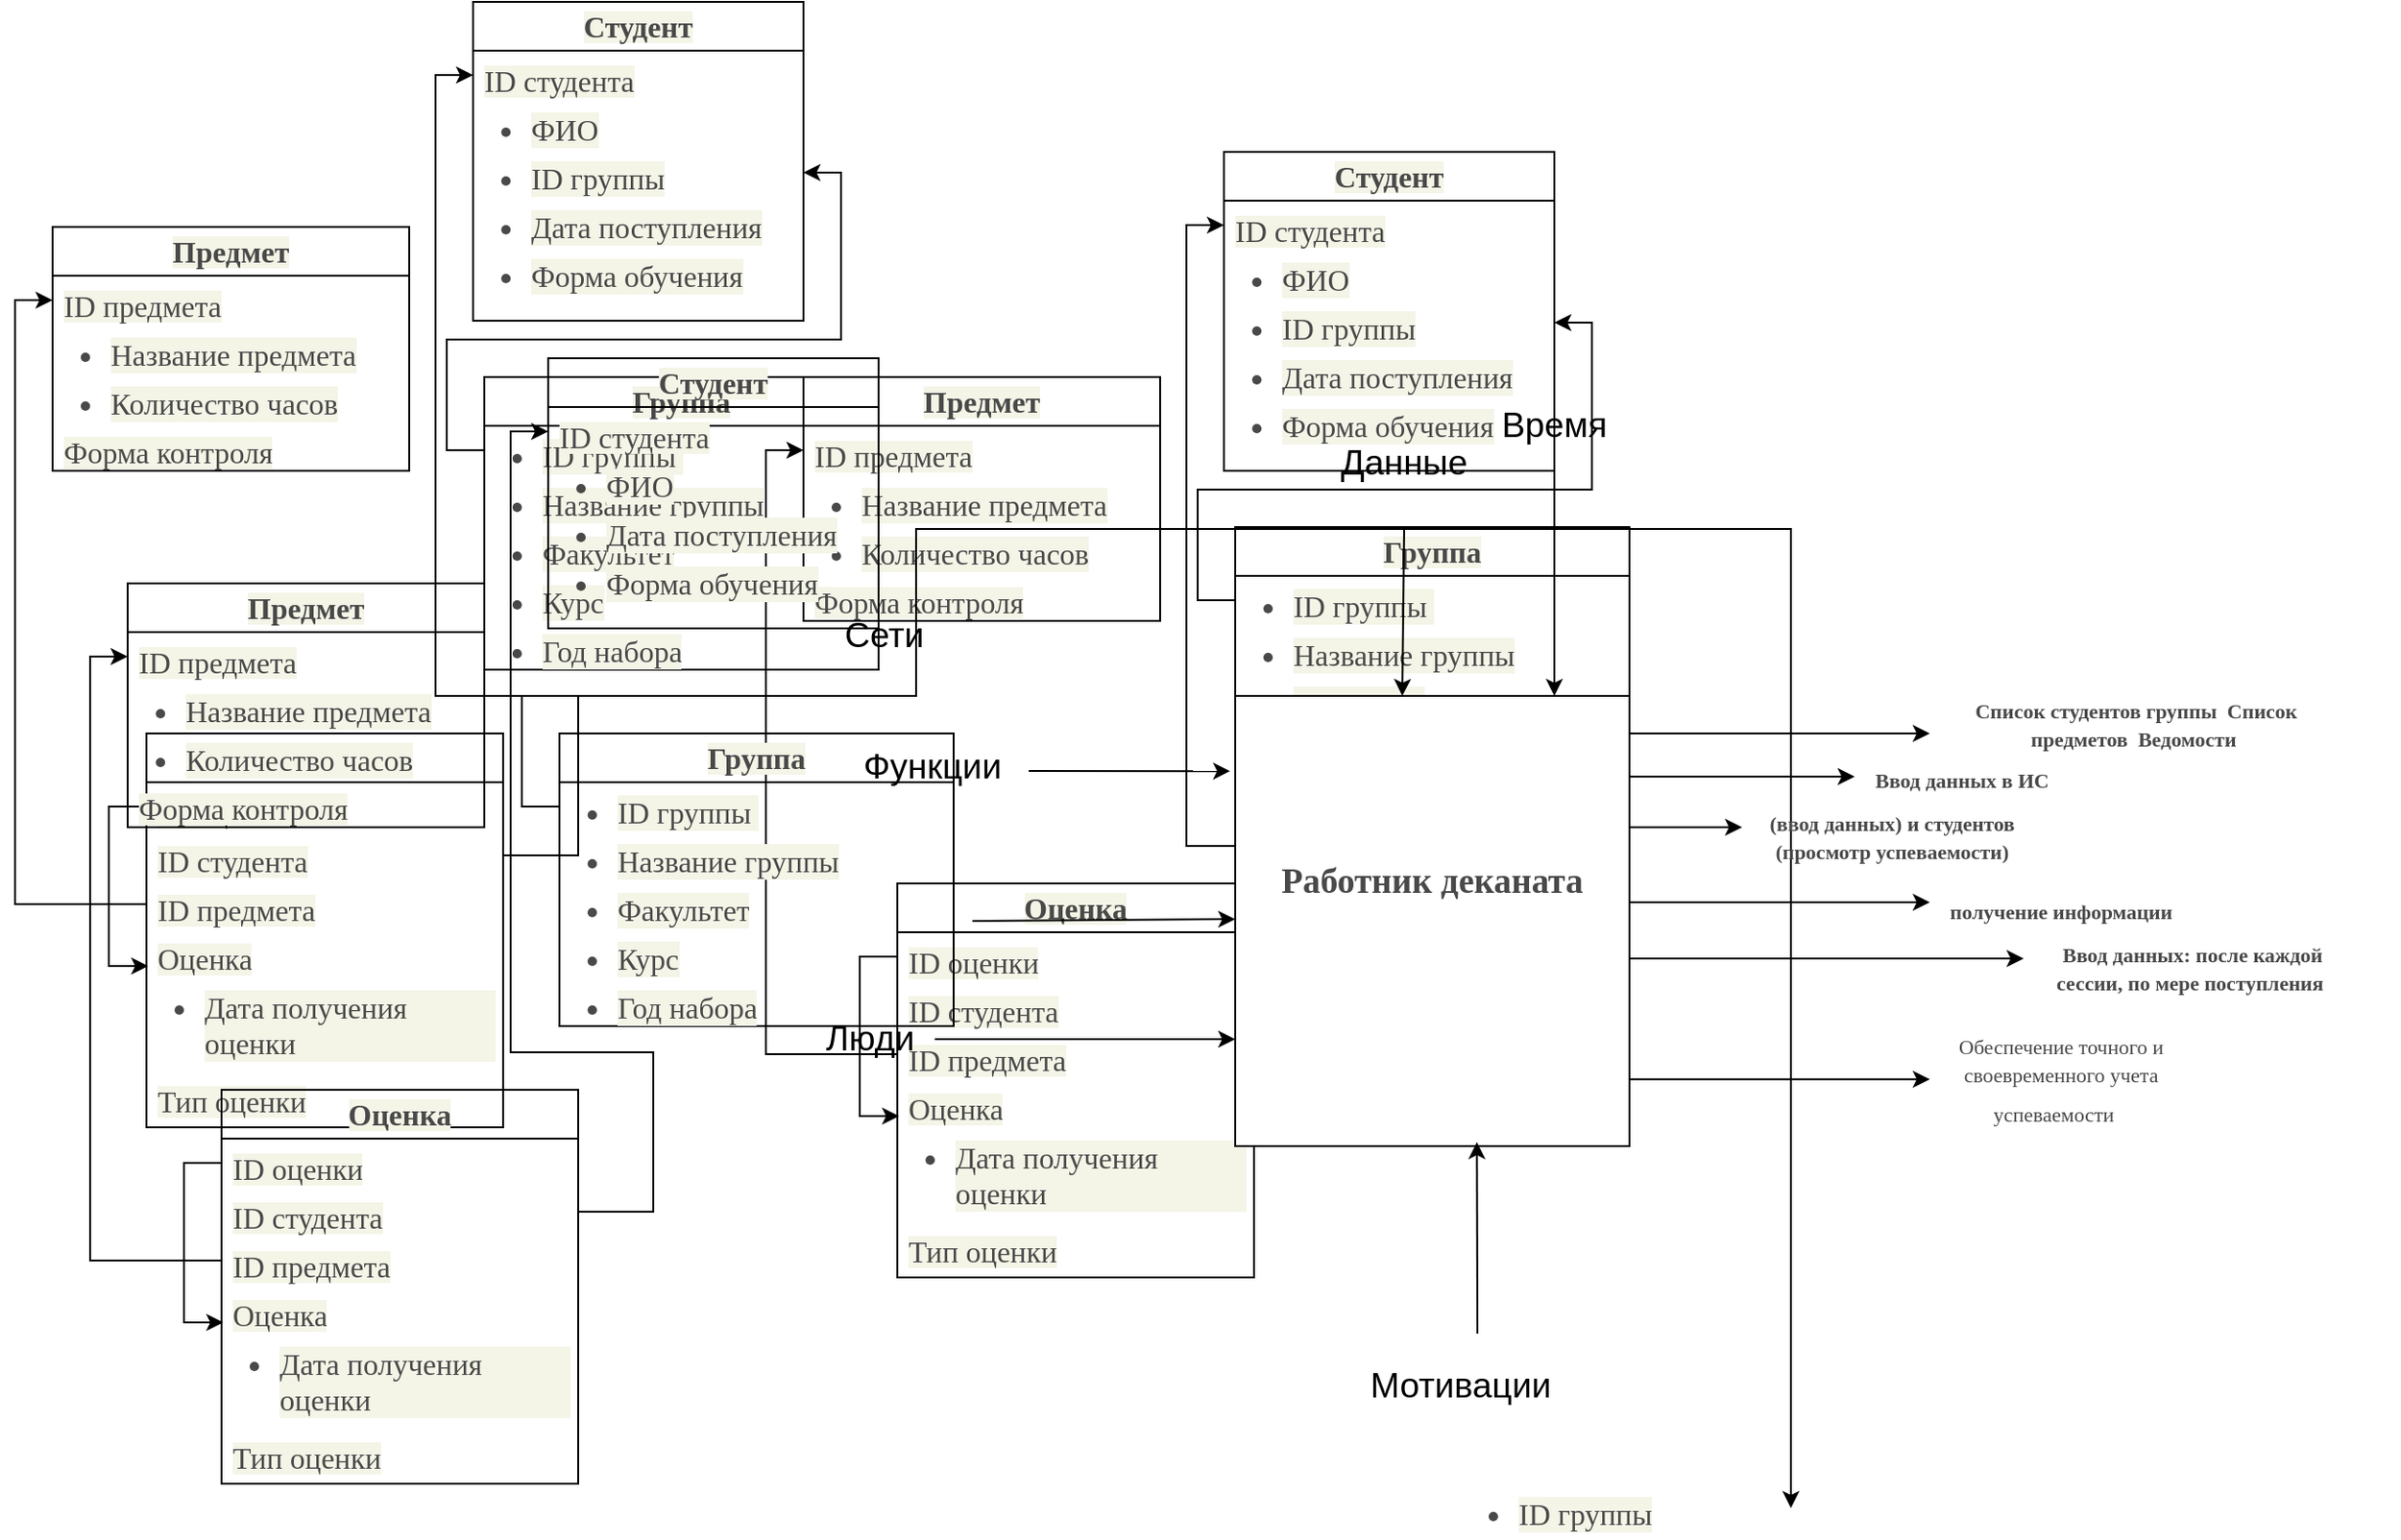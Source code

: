 <mxfile version="28.2.8">
  <diagram name="Страница — 1" id="RKWbuhna6AHEA5-PSQf5">
    <mxGraphModel dx="565" dy="786" grid="1" gridSize="10" guides="1" tooltips="1" connect="1" arrows="1" fold="1" page="1" pageScale="1" pageWidth="827" pageHeight="1169" math="0" shadow="0">
      <root>
        <mxCell id="0" />
        <mxCell id="1" parent="0" />
        <mxCell id="6ur_eUY4bLG5nfG0MfKk-16" value="&lt;strong style=&quot;margin: 0px; padding: 0px; scrollbar-color: rgb(92, 114, 101) transparent; box-sizing: inherit; color: rgb(73, 73, 73); font-family: &amp;quot;Fira Sans&amp;quot;, serif; font-size: 16px; text-align: start; white-space-collapse: break-spaces; background-color: rgb(244, 244, 231);&quot;&gt;Студент&lt;/strong&gt;" style="swimlane;fontStyle=0;childLayout=stackLayout;horizontal=1;startSize=26;fillColor=none;horizontalStack=0;resizeParent=1;resizeParentMax=0;resizeLast=0;collapsible=1;marginBottom=0;whiteSpace=wrap;html=1;" vertex="1" parent="1">
          <mxGeometry x="274" y="120" width="176" height="170" as="geometry" />
        </mxCell>
        <mxCell id="6ur_eUY4bLG5nfG0MfKk-29" value="&lt;span style=&quot;color: rgb(73, 73, 73); font-family: &amp;quot;Fira Sans&amp;quot;, serif; font-size: 16px; white-space-collapse: break-spaces; background-color: rgb(244, 244, 231);&quot;&gt;ID студента&lt;/span&gt;" style="text;strokeColor=none;fillColor=none;align=left;verticalAlign=top;spacingLeft=4;spacingRight=4;overflow=hidden;rotatable=0;points=[[0,0.5],[1,0.5]];portConstraint=eastwest;whiteSpace=wrap;html=1;" vertex="1" parent="6ur_eUY4bLG5nfG0MfKk-16">
          <mxGeometry y="26" width="176" height="26" as="geometry" />
        </mxCell>
        <mxCell id="6ur_eUY4bLG5nfG0MfKk-18" value="&lt;ul style=&quot;margin: 0px 0px 14px 25px; padding: 0px; scrollbar-color: rgb(92, 114, 101) transparent; box-sizing: inherit; display: flex; flex-direction: column; color: rgb(73, 73, 73); font-family: &amp;quot;Fira Sans&amp;quot;, serif; font-size: 16px; white-space-collapse: break-spaces; background-color: rgb(244, 244, 231);&quot;&gt;&lt;li style=&quot;margin: 0px; padding: 0px; scrollbar-color: rgb(92, 114, 101) transparent; box-sizing: inherit;&quot;&gt;ФИО&lt;/li&gt;&lt;/ul&gt;" style="text;strokeColor=none;fillColor=none;align=left;verticalAlign=top;spacingLeft=4;spacingRight=4;overflow=hidden;rotatable=0;points=[[0,0.5],[1,0.5]];portConstraint=eastwest;whiteSpace=wrap;html=1;" vertex="1" parent="6ur_eUY4bLG5nfG0MfKk-16">
          <mxGeometry y="52" width="176" height="26" as="geometry" />
        </mxCell>
        <mxCell id="6ur_eUY4bLG5nfG0MfKk-19" value="&lt;ul style=&quot;margin: 0px 0px 14px 25px; padding: 0px; scrollbar-color: rgb(92, 114, 101) transparent; box-sizing: inherit; display: flex; flex-direction: column; color: rgb(73, 73, 73); font-family: &amp;quot;Fira Sans&amp;quot;, serif; font-size: 16px; white-space-collapse: break-spaces; background-color: rgb(244, 244, 231);&quot;&gt;&lt;li style=&quot;margin: 0px; padding: 0px; scrollbar-color: rgb(92, 114, 101) transparent; box-sizing: inherit;&quot;&gt;ID группы&lt;/li&gt;&lt;/ul&gt;" style="text;strokeColor=none;fillColor=none;align=left;verticalAlign=top;spacingLeft=4;spacingRight=4;overflow=hidden;rotatable=0;points=[[0,0.5],[1,0.5]];portConstraint=eastwest;whiteSpace=wrap;html=1;" vertex="1" parent="6ur_eUY4bLG5nfG0MfKk-16">
          <mxGeometry y="78" width="176" height="26" as="geometry" />
        </mxCell>
        <mxCell id="6ur_eUY4bLG5nfG0MfKk-21" value="&lt;ul style=&quot;margin: 0px 0px 14px 25px; padding: 0px; scrollbar-color: rgb(92, 114, 101) transparent; box-sizing: inherit; display: flex; flex-direction: column; color: rgb(73, 73, 73); font-family: &amp;quot;Fira Sans&amp;quot;, serif; font-size: 16px; white-space-collapse: break-spaces; background-color: rgb(244, 244, 231);&quot;&gt;&lt;li style=&quot;margin: 0px; padding: 0px; scrollbar-color: rgb(92, 114, 101) transparent; box-sizing: inherit;&quot;&gt;Дата поступления&lt;/li&gt;&lt;/ul&gt;" style="text;strokeColor=none;fillColor=none;align=left;verticalAlign=top;spacingLeft=4;spacingRight=4;overflow=hidden;rotatable=0;points=[[0,0.5],[1,0.5]];portConstraint=eastwest;whiteSpace=wrap;html=1;" vertex="1" parent="6ur_eUY4bLG5nfG0MfKk-16">
          <mxGeometry y="104" width="176" height="26" as="geometry" />
        </mxCell>
        <mxCell id="6ur_eUY4bLG5nfG0MfKk-22" value="&lt;ul style=&quot;margin: 0px 0px 14px 25px; padding: 0px; scrollbar-color: rgb(92, 114, 101) transparent; box-sizing: inherit; display: flex; flex-direction: column; color: rgb(73, 73, 73); font-family: &amp;quot;Fira Sans&amp;quot;, serif; font-size: 16px; white-space-collapse: break-spaces; background-color: rgb(244, 244, 231);&quot;&gt;&lt;li style=&quot;margin: 0px; padding: 0px; scrollbar-color: rgb(92, 114, 101) transparent; box-sizing: inherit;&quot;&gt;Форма обучения&lt;/li&gt;&lt;/ul&gt;" style="text;strokeColor=none;fillColor=none;align=left;verticalAlign=top;spacingLeft=4;spacingRight=4;overflow=hidden;rotatable=0;points=[[0,0.5],[1,0.5]];portConstraint=eastwest;whiteSpace=wrap;html=1;" vertex="1" parent="6ur_eUY4bLG5nfG0MfKk-16">
          <mxGeometry y="130" width="176" height="40" as="geometry" />
        </mxCell>
        <mxCell id="6ur_eUY4bLG5nfG0MfKk-23" value="&lt;strong style=&quot;margin: 0px; padding: 0px; scrollbar-color: rgb(92, 114, 101) transparent; box-sizing: inherit; color: rgb(73, 73, 73); font-family: &amp;quot;Fira Sans&amp;quot;, serif; font-size: 16px; text-align: start; white-space-collapse: break-spaces; background-color: rgb(244, 244, 231);&quot;&gt;Группа&lt;/strong&gt;" style="swimlane;fontStyle=0;childLayout=stackLayout;horizontal=1;startSize=26;fillColor=none;horizontalStack=0;resizeParent=1;resizeParentMax=0;resizeLast=0;collapsible=1;marginBottom=0;whiteSpace=wrap;html=1;" vertex="1" parent="1">
          <mxGeometry x="280" y="320" width="210" height="156" as="geometry" />
        </mxCell>
        <mxCell id="6ur_eUY4bLG5nfG0MfKk-24" value="&lt;ul style=&quot;margin: 0px 0px 14px 25px; padding: 0px; scrollbar-color: rgb(92, 114, 101) transparent; box-sizing: inherit; display: flex; flex-direction: column; color: rgb(73, 73, 73); font-family: &amp;quot;Fira Sans&amp;quot;, serif; font-size: 16px; white-space-collapse: break-spaces; background-color: rgb(244, 244, 231);&quot;&gt;&lt;li style=&quot;margin: 0px; padding: 0px; scrollbar-color: rgb(92, 114, 101) transparent; box-sizing: inherit;&quot;&gt;ID группы &lt;/li&gt;&lt;/ul&gt;" style="text;strokeColor=none;fillColor=none;align=left;verticalAlign=top;spacingLeft=4;spacingRight=4;overflow=hidden;rotatable=0;points=[[0,0.5],[1,0.5]];portConstraint=eastwest;whiteSpace=wrap;html=1;" vertex="1" parent="6ur_eUY4bLG5nfG0MfKk-23">
          <mxGeometry y="26" width="210" height="26" as="geometry" />
        </mxCell>
        <mxCell id="6ur_eUY4bLG5nfG0MfKk-25" value="&lt;ul style=&quot;margin: 0px 0px 14px 25px; padding: 0px; scrollbar-color: rgb(92, 114, 101) transparent; box-sizing: inherit; display: flex; flex-direction: column; color: rgb(73, 73, 73); font-family: &amp;quot;Fira Sans&amp;quot;, serif; font-size: 16px; white-space-collapse: break-spaces; background-color: rgb(244, 244, 231);&quot;&gt;&lt;li style=&quot;margin: 0px; padding: 0px; scrollbar-color: rgb(92, 114, 101) transparent; box-sizing: inherit;&quot;&gt;Название группы&lt;/li&gt;&lt;/ul&gt;" style="text;strokeColor=none;fillColor=none;align=left;verticalAlign=top;spacingLeft=4;spacingRight=4;overflow=hidden;rotatable=0;points=[[0,0.5],[1,0.5]];portConstraint=eastwest;whiteSpace=wrap;html=1;" vertex="1" parent="6ur_eUY4bLG5nfG0MfKk-23">
          <mxGeometry y="52" width="210" height="26" as="geometry" />
        </mxCell>
        <mxCell id="6ur_eUY4bLG5nfG0MfKk-26" value="&lt;ul style=&quot;margin: 0px 0px 14px 25px; padding: 0px; scrollbar-color: rgb(92, 114, 101) transparent; box-sizing: inherit; display: flex; flex-direction: column; color: rgb(73, 73, 73); font-family: &amp;quot;Fira Sans&amp;quot;, serif; font-size: 16px; white-space-collapse: break-spaces; background-color: rgb(244, 244, 231);&quot;&gt;&lt;li style=&quot;margin: 0px; padding: 0px; scrollbar-color: rgb(92, 114, 101) transparent; box-sizing: inherit;&quot;&gt;Факультет&lt;/li&gt;&lt;/ul&gt;" style="text;strokeColor=none;fillColor=none;align=left;verticalAlign=top;spacingLeft=4;spacingRight=4;overflow=hidden;rotatable=0;points=[[0,0.5],[1,0.5]];portConstraint=eastwest;whiteSpace=wrap;html=1;" vertex="1" parent="6ur_eUY4bLG5nfG0MfKk-23">
          <mxGeometry y="78" width="210" height="26" as="geometry" />
        </mxCell>
        <mxCell id="6ur_eUY4bLG5nfG0MfKk-33" value="&lt;ul style=&quot;margin: 0px 0px 14px 25px; padding: 0px; scrollbar-color: rgb(92, 114, 101) transparent; box-sizing: inherit; display: flex; flex-direction: column; color: rgb(73, 73, 73); font-family: &amp;quot;Fira Sans&amp;quot;, serif; font-size: 16px; white-space-collapse: break-spaces; background-color: rgb(244, 244, 231);&quot;&gt;&lt;li style=&quot;margin: 0px; padding: 0px; scrollbar-color: rgb(92, 114, 101) transparent; box-sizing: inherit;&quot;&gt;Курс&lt;/li&gt;&lt;/ul&gt;" style="text;strokeColor=none;fillColor=none;align=left;verticalAlign=top;spacingLeft=4;spacingRight=4;overflow=hidden;rotatable=0;points=[[0,0.5],[1,0.5]];portConstraint=eastwest;whiteSpace=wrap;html=1;" vertex="1" parent="6ur_eUY4bLG5nfG0MfKk-23">
          <mxGeometry y="104" width="210" height="26" as="geometry" />
        </mxCell>
        <mxCell id="6ur_eUY4bLG5nfG0MfKk-32" value="&lt;ul style=&quot;margin: 0px 0px 14px 25px; padding: 0px; scrollbar-color: rgb(92, 114, 101) transparent; box-sizing: inherit; display: flex; flex-direction: column; color: rgb(73, 73, 73); font-family: &amp;quot;Fira Sans&amp;quot;, serif; font-size: 16px; white-space-collapse: break-spaces; background-color: rgb(244, 244, 231);&quot;&gt;&lt;li style=&quot;margin: 0px; padding: 0px; scrollbar-color: rgb(92, 114, 101) transparent; box-sizing: inherit;&quot;&gt;Год набора&lt;/li&gt;&lt;/ul&gt;" style="text;strokeColor=none;fillColor=none;align=left;verticalAlign=top;spacingLeft=4;spacingRight=4;overflow=hidden;rotatable=0;points=[[0,0.5],[1,0.5]];portConstraint=eastwest;whiteSpace=wrap;html=1;" vertex="1" parent="6ur_eUY4bLG5nfG0MfKk-23">
          <mxGeometry y="130" width="210" height="26" as="geometry" />
        </mxCell>
        <mxCell id="6ur_eUY4bLG5nfG0MfKk-34" value="&lt;strong style=&quot;margin: 0px; padding: 0px; scrollbar-color: rgb(92, 114, 101) transparent; box-sizing: inherit; color: rgb(73, 73, 73); font-family: &amp;quot;Fira Sans&amp;quot;, serif; font-size: 16px; text-align: start; white-space-collapse: break-spaces; background-color: rgb(244, 244, 231);&quot;&gt;Предмет&lt;/strong&gt;" style="swimlane;fontStyle=0;childLayout=stackLayout;horizontal=1;startSize=26;fillColor=none;horizontalStack=0;resizeParent=1;resizeParentMax=0;resizeLast=0;collapsible=1;marginBottom=0;whiteSpace=wrap;html=1;" vertex="1" parent="1">
          <mxGeometry x="50" y="240" width="190" height="130" as="geometry" />
        </mxCell>
        <mxCell id="6ur_eUY4bLG5nfG0MfKk-35" value="&lt;span style=&quot;color: rgb(73, 73, 73); font-family: &amp;quot;Fira Sans&amp;quot;, serif; font-size: 16px; white-space-collapse: break-spaces; background-color: rgb(244, 244, 231);&quot;&gt;ID предмета&lt;/span&gt;" style="text;strokeColor=none;fillColor=none;align=left;verticalAlign=top;spacingLeft=4;spacingRight=4;overflow=hidden;rotatable=0;points=[[0,0.5],[1,0.5]];portConstraint=eastwest;whiteSpace=wrap;html=1;" vertex="1" parent="6ur_eUY4bLG5nfG0MfKk-34">
          <mxGeometry y="26" width="190" height="26" as="geometry" />
        </mxCell>
        <mxCell id="6ur_eUY4bLG5nfG0MfKk-36" value="&lt;ul style=&quot;margin: 0px 0px 14px 25px; padding: 0px; scrollbar-color: rgb(92, 114, 101) transparent; box-sizing: inherit; display: flex; flex-direction: column; color: rgb(73, 73, 73); font-family: &amp;quot;Fira Sans&amp;quot;, serif; font-size: 16px; white-space-collapse: break-spaces; background-color: rgb(244, 244, 231);&quot;&gt;&lt;li style=&quot;margin: 0px; padding: 0px; scrollbar-color: rgb(92, 114, 101) transparent; box-sizing: inherit;&quot;&gt;Название предмета&lt;/li&gt;&lt;/ul&gt;" style="text;strokeColor=none;fillColor=none;align=left;verticalAlign=top;spacingLeft=4;spacingRight=4;overflow=hidden;rotatable=0;points=[[0,0.5],[1,0.5]];portConstraint=eastwest;whiteSpace=wrap;html=1;" vertex="1" parent="6ur_eUY4bLG5nfG0MfKk-34">
          <mxGeometry y="52" width="190" height="26" as="geometry" />
        </mxCell>
        <mxCell id="6ur_eUY4bLG5nfG0MfKk-37" value="&lt;ul style=&quot;margin: 0px 0px 14px 25px; padding: 0px; scrollbar-color: rgb(92, 114, 101) transparent; box-sizing: inherit; display: flex; flex-direction: column; color: rgb(73, 73, 73); font-family: &amp;quot;Fira Sans&amp;quot;, serif; font-size: 16px; white-space-collapse: break-spaces; background-color: rgb(244, 244, 231);&quot;&gt;&lt;li style=&quot;margin: 0px; padding: 0px; scrollbar-color: rgb(92, 114, 101) transparent; box-sizing: inherit;&quot;&gt;Количество часов&lt;/li&gt;&lt;/ul&gt;" style="text;strokeColor=none;fillColor=none;align=left;verticalAlign=top;spacingLeft=4;spacingRight=4;overflow=hidden;rotatable=0;points=[[0,0.5],[1,0.5]];portConstraint=eastwest;whiteSpace=wrap;html=1;" vertex="1" parent="6ur_eUY4bLG5nfG0MfKk-34">
          <mxGeometry y="78" width="190" height="26" as="geometry" />
        </mxCell>
        <mxCell id="6ur_eUY4bLG5nfG0MfKk-44" value="&lt;span style=&quot;color: rgb(73, 73, 73); font-family: &amp;quot;Fira Sans&amp;quot;, serif; font-size: 16px; white-space-collapse: break-spaces; background-color: rgb(244, 244, 231);&quot;&gt;Форма контроля&lt;/span&gt;" style="text;strokeColor=none;fillColor=none;align=left;verticalAlign=top;spacingLeft=4;spacingRight=4;overflow=hidden;rotatable=0;points=[[0,0.5],[1,0.5]];portConstraint=eastwest;whiteSpace=wrap;html=1;" vertex="1" parent="6ur_eUY4bLG5nfG0MfKk-34">
          <mxGeometry y="104" width="190" height="26" as="geometry" />
        </mxCell>
        <mxCell id="6ur_eUY4bLG5nfG0MfKk-46" value="&lt;strong style=&quot;margin: 0px; padding: 0px; scrollbar-color: rgb(92, 114, 101) transparent; box-sizing: inherit; color: rgb(73, 73, 73); font-family: &amp;quot;Fira Sans&amp;quot;, serif; font-size: 16px; text-align: start; white-space-collapse: break-spaces; background-color: rgb(244, 244, 231);&quot;&gt;Оценка&lt;/strong&gt;" style="swimlane;fontStyle=0;childLayout=stackLayout;horizontal=1;startSize=26;fillColor=none;horizontalStack=0;resizeParent=1;resizeParentMax=0;resizeLast=0;collapsible=1;marginBottom=0;whiteSpace=wrap;html=1;" vertex="1" parent="1">
          <mxGeometry x="100" y="510" width="190" height="210" as="geometry" />
        </mxCell>
        <mxCell id="6ur_eUY4bLG5nfG0MfKk-47" value="&lt;span style=&quot;color: rgb(73, 73, 73); font-family: &amp;quot;Fira Sans&amp;quot;, serif; font-size: 16px; white-space-collapse: break-spaces; background-color: rgb(244, 244, 231);&quot;&gt;ID оценки&lt;/span&gt;" style="text;strokeColor=none;fillColor=none;align=left;verticalAlign=top;spacingLeft=4;spacingRight=4;overflow=hidden;rotatable=0;points=[[0,0.5],[1,0.5]];portConstraint=eastwest;whiteSpace=wrap;html=1;" vertex="1" parent="6ur_eUY4bLG5nfG0MfKk-46">
          <mxGeometry y="26" width="190" height="26" as="geometry" />
        </mxCell>
        <mxCell id="6ur_eUY4bLG5nfG0MfKk-48" value="&lt;span style=&quot;color: rgb(73, 73, 73); font-family: &amp;quot;Fira Sans&amp;quot;, serif; font-size: 16px; white-space-collapse: break-spaces; background-color: rgb(244, 244, 231);&quot;&gt;ID студента&lt;/span&gt;" style="text;strokeColor=none;fillColor=none;align=left;verticalAlign=top;spacingLeft=4;spacingRight=4;overflow=hidden;rotatable=0;points=[[0,0.5],[1,0.5]];portConstraint=eastwest;whiteSpace=wrap;html=1;" vertex="1" parent="6ur_eUY4bLG5nfG0MfKk-46">
          <mxGeometry y="52" width="190" height="26" as="geometry" />
        </mxCell>
        <mxCell id="6ur_eUY4bLG5nfG0MfKk-49" value="&lt;span style=&quot;color: rgb(73, 73, 73); font-family: &amp;quot;Fira Sans&amp;quot;, serif; font-size: 16px; white-space-collapse: break-spaces; background-color: rgb(244, 244, 231);&quot;&gt;ID предмета&lt;/span&gt;" style="text;strokeColor=none;fillColor=none;align=left;verticalAlign=top;spacingLeft=4;spacingRight=4;overflow=hidden;rotatable=0;points=[[0,0.5],[1,0.5]];portConstraint=eastwest;whiteSpace=wrap;html=1;" vertex="1" parent="6ur_eUY4bLG5nfG0MfKk-46">
          <mxGeometry y="78" width="190" height="26" as="geometry" />
        </mxCell>
        <mxCell id="6ur_eUY4bLG5nfG0MfKk-66" value="&lt;span style=&quot;color: rgb(73, 73, 73); font-family: &amp;quot;Fira Sans&amp;quot;, serif; font-size: 16px; white-space-collapse: break-spaces; background-color: rgb(244, 244, 231);&quot;&gt;Оценка&lt;/span&gt;" style="text;strokeColor=none;fillColor=none;align=left;verticalAlign=top;spacingLeft=4;spacingRight=4;overflow=hidden;rotatable=0;points=[[0,0.5],[1,0.5]];portConstraint=eastwest;whiteSpace=wrap;html=1;" vertex="1" parent="6ur_eUY4bLG5nfG0MfKk-46">
          <mxGeometry y="104" width="190" height="26" as="geometry" />
        </mxCell>
        <mxCell id="6ur_eUY4bLG5nfG0MfKk-65" value="&lt;ul style=&quot;margin: 0px 0px 14px 25px; padding: 0px; scrollbar-color: rgb(92, 114, 101) transparent; box-sizing: inherit; display: flex; flex-direction: column; color: rgb(73, 73, 73); font-family: &amp;quot;Fira Sans&amp;quot;, serif; font-size: 16px; white-space-collapse: break-spaces; background-color: rgb(244, 244, 231);&quot;&gt;&lt;li style=&quot;margin: 0px; padding: 0px; scrollbar-color: rgb(92, 114, 101) transparent; box-sizing: inherit;&quot;&gt;Дата получения оценки&lt;/li&gt;&lt;/ul&gt;" style="text;strokeColor=none;fillColor=none;align=left;verticalAlign=top;spacingLeft=4;spacingRight=4;overflow=hidden;rotatable=0;points=[[0,0.5],[1,0.5]];portConstraint=eastwest;whiteSpace=wrap;html=1;" vertex="1" parent="6ur_eUY4bLG5nfG0MfKk-46">
          <mxGeometry y="130" width="190" height="50" as="geometry" />
        </mxCell>
        <mxCell id="6ur_eUY4bLG5nfG0MfKk-67" value="&lt;span style=&quot;color: rgb(73, 73, 73); font-family: &amp;quot;Fira Sans&amp;quot;, serif; font-size: 16px; white-space-collapse: break-spaces; background-color: rgb(244, 244, 231);&quot;&gt;Тип оценки&lt;/span&gt;" style="text;strokeColor=none;fillColor=none;align=left;verticalAlign=top;spacingLeft=4;spacingRight=4;overflow=hidden;rotatable=0;points=[[0,0.5],[1,0.5]];portConstraint=eastwest;whiteSpace=wrap;html=1;" vertex="1" parent="6ur_eUY4bLG5nfG0MfKk-46">
          <mxGeometry y="180" width="190" height="30" as="geometry" />
        </mxCell>
        <mxCell id="6ur_eUY4bLG5nfG0MfKk-69" style="edgeStyle=orthogonalEdgeStyle;rounded=0;orthogonalLoop=1;jettySize=auto;html=1;entryX=0.005;entryY=0.769;entryDx=0;entryDy=0;entryPerimeter=0;" edge="1" parent="6ur_eUY4bLG5nfG0MfKk-46" source="6ur_eUY4bLG5nfG0MfKk-47" target="6ur_eUY4bLG5nfG0MfKk-66">
          <mxGeometry relative="1" as="geometry" />
        </mxCell>
        <mxCell id="6ur_eUY4bLG5nfG0MfKk-54" style="edgeStyle=orthogonalEdgeStyle;rounded=0;orthogonalLoop=1;jettySize=auto;html=1;entryX=0;entryY=0.5;entryDx=0;entryDy=0;" edge="1" parent="1" source="6ur_eUY4bLG5nfG0MfKk-48" target="6ur_eUY4bLG5nfG0MfKk-29">
          <mxGeometry relative="1" as="geometry">
            <Array as="points">
              <mxPoint x="330" y="575" />
              <mxPoint x="330" y="490" />
              <mxPoint x="254" y="490" />
              <mxPoint x="254" y="159" />
            </Array>
          </mxGeometry>
        </mxCell>
        <mxCell id="6ur_eUY4bLG5nfG0MfKk-64" style="edgeStyle=orthogonalEdgeStyle;rounded=0;orthogonalLoop=1;jettySize=auto;html=1;entryX=1;entryY=0.5;entryDx=0;entryDy=0;" edge="1" parent="1" source="6ur_eUY4bLG5nfG0MfKk-24" target="6ur_eUY4bLG5nfG0MfKk-19">
          <mxGeometry relative="1" as="geometry">
            <Array as="points">
              <mxPoint x="260" y="359" />
              <mxPoint x="260" y="300" />
              <mxPoint x="470" y="300" />
              <mxPoint x="470" y="211" />
            </Array>
          </mxGeometry>
        </mxCell>
        <mxCell id="6ur_eUY4bLG5nfG0MfKk-70" style="edgeStyle=orthogonalEdgeStyle;rounded=0;orthogonalLoop=1;jettySize=auto;html=1;entryX=0;entryY=0.5;entryDx=0;entryDy=0;" edge="1" parent="1" source="6ur_eUY4bLG5nfG0MfKk-49" target="6ur_eUY4bLG5nfG0MfKk-35">
          <mxGeometry relative="1" as="geometry">
            <mxPoint x="40" y="280" as="targetPoint" />
          </mxGeometry>
        </mxCell>
        <mxCell id="6ur_eUY4bLG5nfG0MfKk-71" value="&lt;strong style=&quot;margin: 0px; padding: 0px; scrollbar-color: rgb(92, 114, 101) transparent; box-sizing: inherit; color: rgb(73, 73, 73); font-family: &amp;quot;Fira Sans&amp;quot;, serif; font-size: 16px; text-align: start; white-space-collapse: break-spaces; background-color: rgb(244, 244, 231);&quot;&gt;Студент&lt;/strong&gt;" style="swimlane;fontStyle=0;childLayout=stackLayout;horizontal=1;startSize=26;fillColor=none;horizontalStack=0;resizeParent=1;resizeParentMax=0;resizeLast=0;collapsible=1;marginBottom=0;whiteSpace=wrap;html=1;" vertex="1" parent="1">
          <mxGeometry x="674" y="200" width="176" height="170" as="geometry" />
        </mxCell>
        <mxCell id="6ur_eUY4bLG5nfG0MfKk-72" value="&lt;span style=&quot;color: rgb(73, 73, 73); font-family: &amp;quot;Fira Sans&amp;quot;, serif; font-size: 16px; white-space-collapse: break-spaces; background-color: rgb(244, 244, 231);&quot;&gt;ID студента&lt;/span&gt;" style="text;strokeColor=none;fillColor=none;align=left;verticalAlign=top;spacingLeft=4;spacingRight=4;overflow=hidden;rotatable=0;points=[[0,0.5],[1,0.5]];portConstraint=eastwest;whiteSpace=wrap;html=1;" vertex="1" parent="6ur_eUY4bLG5nfG0MfKk-71">
          <mxGeometry y="26" width="176" height="26" as="geometry" />
        </mxCell>
        <mxCell id="6ur_eUY4bLG5nfG0MfKk-73" value="&lt;ul style=&quot;margin: 0px 0px 14px 25px; padding: 0px; scrollbar-color: rgb(92, 114, 101) transparent; box-sizing: inherit; display: flex; flex-direction: column; color: rgb(73, 73, 73); font-family: &amp;quot;Fira Sans&amp;quot;, serif; font-size: 16px; white-space-collapse: break-spaces; background-color: rgb(244, 244, 231);&quot;&gt;&lt;li style=&quot;margin: 0px; padding: 0px; scrollbar-color: rgb(92, 114, 101) transparent; box-sizing: inherit;&quot;&gt;ФИО&lt;/li&gt;&lt;/ul&gt;" style="text;strokeColor=none;fillColor=none;align=left;verticalAlign=top;spacingLeft=4;spacingRight=4;overflow=hidden;rotatable=0;points=[[0,0.5],[1,0.5]];portConstraint=eastwest;whiteSpace=wrap;html=1;" vertex="1" parent="6ur_eUY4bLG5nfG0MfKk-71">
          <mxGeometry y="52" width="176" height="26" as="geometry" />
        </mxCell>
        <mxCell id="6ur_eUY4bLG5nfG0MfKk-74" value="&lt;ul style=&quot;margin: 0px 0px 14px 25px; padding: 0px; scrollbar-color: rgb(92, 114, 101) transparent; box-sizing: inherit; display: flex; flex-direction: column; color: rgb(73, 73, 73); font-family: &amp;quot;Fira Sans&amp;quot;, serif; font-size: 16px; white-space-collapse: break-spaces; background-color: rgb(244, 244, 231);&quot;&gt;&lt;li style=&quot;margin: 0px; padding: 0px; scrollbar-color: rgb(92, 114, 101) transparent; box-sizing: inherit;&quot;&gt;ID группы&lt;/li&gt;&lt;/ul&gt;" style="text;strokeColor=none;fillColor=none;align=left;verticalAlign=top;spacingLeft=4;spacingRight=4;overflow=hidden;rotatable=0;points=[[0,0.5],[1,0.5]];portConstraint=eastwest;whiteSpace=wrap;html=1;" vertex="1" parent="6ur_eUY4bLG5nfG0MfKk-71">
          <mxGeometry y="78" width="176" height="26" as="geometry" />
        </mxCell>
        <mxCell id="6ur_eUY4bLG5nfG0MfKk-75" value="&lt;ul style=&quot;margin: 0px 0px 14px 25px; padding: 0px; scrollbar-color: rgb(92, 114, 101) transparent; box-sizing: inherit; display: flex; flex-direction: column; color: rgb(73, 73, 73); font-family: &amp;quot;Fira Sans&amp;quot;, serif; font-size: 16px; white-space-collapse: break-spaces; background-color: rgb(244, 244, 231);&quot;&gt;&lt;li style=&quot;margin: 0px; padding: 0px; scrollbar-color: rgb(92, 114, 101) transparent; box-sizing: inherit;&quot;&gt;Дата поступления&lt;/li&gt;&lt;/ul&gt;" style="text;strokeColor=none;fillColor=none;align=left;verticalAlign=top;spacingLeft=4;spacingRight=4;overflow=hidden;rotatable=0;points=[[0,0.5],[1,0.5]];portConstraint=eastwest;whiteSpace=wrap;html=1;" vertex="1" parent="6ur_eUY4bLG5nfG0MfKk-71">
          <mxGeometry y="104" width="176" height="26" as="geometry" />
        </mxCell>
        <mxCell id="6ur_eUY4bLG5nfG0MfKk-76" value="&lt;ul style=&quot;margin: 0px 0px 14px 25px; padding: 0px; scrollbar-color: rgb(92, 114, 101) transparent; box-sizing: inherit; display: flex; flex-direction: column; color: rgb(73, 73, 73); font-family: &amp;quot;Fira Sans&amp;quot;, serif; font-size: 16px; white-space-collapse: break-spaces; background-color: rgb(244, 244, 231);&quot;&gt;&lt;li style=&quot;margin: 0px; padding: 0px; scrollbar-color: rgb(92, 114, 101) transparent; box-sizing: inherit;&quot;&gt;Форма обучения&lt;/li&gt;&lt;/ul&gt;" style="text;strokeColor=none;fillColor=none;align=left;verticalAlign=top;spacingLeft=4;spacingRight=4;overflow=hidden;rotatable=0;points=[[0,0.5],[1,0.5]];portConstraint=eastwest;whiteSpace=wrap;html=1;" vertex="1" parent="6ur_eUY4bLG5nfG0MfKk-71">
          <mxGeometry y="130" width="176" height="40" as="geometry" />
        </mxCell>
        <mxCell id="6ur_eUY4bLG5nfG0MfKk-77" value="&lt;strong style=&quot;margin: 0px; padding: 0px; scrollbar-color: rgb(92, 114, 101) transparent; box-sizing: inherit; color: rgb(73, 73, 73); font-family: &amp;quot;Fira Sans&amp;quot;, serif; font-size: 16px; text-align: start; white-space-collapse: break-spaces; background-color: rgb(244, 244, 231);&quot;&gt;Группа&lt;/strong&gt;" style="swimlane;fontStyle=0;childLayout=stackLayout;horizontal=1;startSize=26;fillColor=none;horizontalStack=0;resizeParent=1;resizeParentMax=0;resizeLast=0;collapsible=1;marginBottom=0;whiteSpace=wrap;html=1;" vertex="1" parent="1">
          <mxGeometry x="680" y="400" width="210" height="156" as="geometry" />
        </mxCell>
        <mxCell id="6ur_eUY4bLG5nfG0MfKk-78" value="&lt;ul style=&quot;margin: 0px 0px 14px 25px; padding: 0px; scrollbar-color: rgb(92, 114, 101) transparent; box-sizing: inherit; display: flex; flex-direction: column; color: rgb(73, 73, 73); font-family: &amp;quot;Fira Sans&amp;quot;, serif; font-size: 16px; white-space-collapse: break-spaces; background-color: rgb(244, 244, 231);&quot;&gt;&lt;li style=&quot;margin: 0px; padding: 0px; scrollbar-color: rgb(92, 114, 101) transparent; box-sizing: inherit;&quot;&gt;ID группы &lt;/li&gt;&lt;/ul&gt;" style="text;strokeColor=none;fillColor=none;align=left;verticalAlign=top;spacingLeft=4;spacingRight=4;overflow=hidden;rotatable=0;points=[[0,0.5],[1,0.5]];portConstraint=eastwest;whiteSpace=wrap;html=1;" vertex="1" parent="6ur_eUY4bLG5nfG0MfKk-77">
          <mxGeometry y="26" width="210" height="26" as="geometry" />
        </mxCell>
        <mxCell id="6ur_eUY4bLG5nfG0MfKk-79" value="&lt;ul style=&quot;margin: 0px 0px 14px 25px; padding: 0px; scrollbar-color: rgb(92, 114, 101) transparent; box-sizing: inherit; display: flex; flex-direction: column; color: rgb(73, 73, 73); font-family: &amp;quot;Fira Sans&amp;quot;, serif; font-size: 16px; white-space-collapse: break-spaces; background-color: rgb(244, 244, 231);&quot;&gt;&lt;li style=&quot;margin: 0px; padding: 0px; scrollbar-color: rgb(92, 114, 101) transparent; box-sizing: inherit;&quot;&gt;Название группы&lt;/li&gt;&lt;/ul&gt;" style="text;strokeColor=none;fillColor=none;align=left;verticalAlign=top;spacingLeft=4;spacingRight=4;overflow=hidden;rotatable=0;points=[[0,0.5],[1,0.5]];portConstraint=eastwest;whiteSpace=wrap;html=1;" vertex="1" parent="6ur_eUY4bLG5nfG0MfKk-77">
          <mxGeometry y="52" width="210" height="26" as="geometry" />
        </mxCell>
        <mxCell id="6ur_eUY4bLG5nfG0MfKk-80" value="&lt;ul style=&quot;margin: 0px 0px 14px 25px; padding: 0px; scrollbar-color: rgb(92, 114, 101) transparent; box-sizing: inherit; display: flex; flex-direction: column; color: rgb(73, 73, 73); font-family: &amp;quot;Fira Sans&amp;quot;, serif; font-size: 16px; white-space-collapse: break-spaces; background-color: rgb(244, 244, 231);&quot;&gt;&lt;li style=&quot;margin: 0px; padding: 0px; scrollbar-color: rgb(92, 114, 101) transparent; box-sizing: inherit;&quot;&gt;Факультет&lt;/li&gt;&lt;/ul&gt;" style="text;strokeColor=none;fillColor=none;align=left;verticalAlign=top;spacingLeft=4;spacingRight=4;overflow=hidden;rotatable=0;points=[[0,0.5],[1,0.5]];portConstraint=eastwest;whiteSpace=wrap;html=1;" vertex="1" parent="6ur_eUY4bLG5nfG0MfKk-77">
          <mxGeometry y="78" width="210" height="26" as="geometry" />
        </mxCell>
        <mxCell id="6ur_eUY4bLG5nfG0MfKk-81" value="&lt;ul style=&quot;margin: 0px 0px 14px 25px; padding: 0px; scrollbar-color: rgb(92, 114, 101) transparent; box-sizing: inherit; display: flex; flex-direction: column; color: rgb(73, 73, 73); font-family: &amp;quot;Fira Sans&amp;quot;, serif; font-size: 16px; white-space-collapse: break-spaces; background-color: rgb(244, 244, 231);&quot;&gt;&lt;li style=&quot;margin: 0px; padding: 0px; scrollbar-color: rgb(92, 114, 101) transparent; box-sizing: inherit;&quot;&gt;Курс&lt;/li&gt;&lt;/ul&gt;" style="text;strokeColor=none;fillColor=none;align=left;verticalAlign=top;spacingLeft=4;spacingRight=4;overflow=hidden;rotatable=0;points=[[0,0.5],[1,0.5]];portConstraint=eastwest;whiteSpace=wrap;html=1;" vertex="1" parent="6ur_eUY4bLG5nfG0MfKk-77">
          <mxGeometry y="104" width="210" height="26" as="geometry" />
        </mxCell>
        <mxCell id="6ur_eUY4bLG5nfG0MfKk-82" value="&lt;ul style=&quot;margin: 0px 0px 14px 25px; padding: 0px; scrollbar-color: rgb(92, 114, 101) transparent; box-sizing: inherit; display: flex; flex-direction: column; color: rgb(73, 73, 73); font-family: &amp;quot;Fira Sans&amp;quot;, serif; font-size: 16px; white-space-collapse: break-spaces; background-color: rgb(244, 244, 231);&quot;&gt;&lt;li style=&quot;margin: 0px; padding: 0px; scrollbar-color: rgb(92, 114, 101) transparent; box-sizing: inherit;&quot;&gt;Год набора&lt;/li&gt;&lt;/ul&gt;" style="text;strokeColor=none;fillColor=none;align=left;verticalAlign=top;spacingLeft=4;spacingRight=4;overflow=hidden;rotatable=0;points=[[0,0.5],[1,0.5]];portConstraint=eastwest;whiteSpace=wrap;html=1;" vertex="1" parent="6ur_eUY4bLG5nfG0MfKk-77">
          <mxGeometry y="130" width="210" height="26" as="geometry" />
        </mxCell>
        <mxCell id="6ur_eUY4bLG5nfG0MfKk-83" value="&lt;strong style=&quot;margin: 0px; padding: 0px; scrollbar-color: rgb(92, 114, 101) transparent; box-sizing: inherit; color: rgb(73, 73, 73); font-family: &amp;quot;Fira Sans&amp;quot;, serif; font-size: 16px; text-align: start; white-space-collapse: break-spaces; background-color: rgb(244, 244, 231);&quot;&gt;Предмет&lt;/strong&gt;" style="swimlane;fontStyle=0;childLayout=stackLayout;horizontal=1;startSize=26;fillColor=none;horizontalStack=0;resizeParent=1;resizeParentMax=0;resizeLast=0;collapsible=1;marginBottom=0;whiteSpace=wrap;html=1;" vertex="1" parent="1">
          <mxGeometry x="450" y="320" width="190" height="130" as="geometry" />
        </mxCell>
        <mxCell id="6ur_eUY4bLG5nfG0MfKk-84" value="&lt;span style=&quot;color: rgb(73, 73, 73); font-family: &amp;quot;Fira Sans&amp;quot;, serif; font-size: 16px; white-space-collapse: break-spaces; background-color: rgb(244, 244, 231);&quot;&gt;ID предмета&lt;/span&gt;" style="text;strokeColor=none;fillColor=none;align=left;verticalAlign=top;spacingLeft=4;spacingRight=4;overflow=hidden;rotatable=0;points=[[0,0.5],[1,0.5]];portConstraint=eastwest;whiteSpace=wrap;html=1;" vertex="1" parent="6ur_eUY4bLG5nfG0MfKk-83">
          <mxGeometry y="26" width="190" height="26" as="geometry" />
        </mxCell>
        <mxCell id="6ur_eUY4bLG5nfG0MfKk-85" value="&lt;ul style=&quot;margin: 0px 0px 14px 25px; padding: 0px; scrollbar-color: rgb(92, 114, 101) transparent; box-sizing: inherit; display: flex; flex-direction: column; color: rgb(73, 73, 73); font-family: &amp;quot;Fira Sans&amp;quot;, serif; font-size: 16px; white-space-collapse: break-spaces; background-color: rgb(244, 244, 231);&quot;&gt;&lt;li style=&quot;margin: 0px; padding: 0px; scrollbar-color: rgb(92, 114, 101) transparent; box-sizing: inherit;&quot;&gt;Название предмета&lt;/li&gt;&lt;/ul&gt;" style="text;strokeColor=none;fillColor=none;align=left;verticalAlign=top;spacingLeft=4;spacingRight=4;overflow=hidden;rotatable=0;points=[[0,0.5],[1,0.5]];portConstraint=eastwest;whiteSpace=wrap;html=1;" vertex="1" parent="6ur_eUY4bLG5nfG0MfKk-83">
          <mxGeometry y="52" width="190" height="26" as="geometry" />
        </mxCell>
        <mxCell id="6ur_eUY4bLG5nfG0MfKk-86" value="&lt;ul style=&quot;margin: 0px 0px 14px 25px; padding: 0px; scrollbar-color: rgb(92, 114, 101) transparent; box-sizing: inherit; display: flex; flex-direction: column; color: rgb(73, 73, 73); font-family: &amp;quot;Fira Sans&amp;quot;, serif; font-size: 16px; white-space-collapse: break-spaces; background-color: rgb(244, 244, 231);&quot;&gt;&lt;li style=&quot;margin: 0px; padding: 0px; scrollbar-color: rgb(92, 114, 101) transparent; box-sizing: inherit;&quot;&gt;Количество часов&lt;/li&gt;&lt;/ul&gt;" style="text;strokeColor=none;fillColor=none;align=left;verticalAlign=top;spacingLeft=4;spacingRight=4;overflow=hidden;rotatable=0;points=[[0,0.5],[1,0.5]];portConstraint=eastwest;whiteSpace=wrap;html=1;" vertex="1" parent="6ur_eUY4bLG5nfG0MfKk-83">
          <mxGeometry y="78" width="190" height="26" as="geometry" />
        </mxCell>
        <mxCell id="6ur_eUY4bLG5nfG0MfKk-87" value="&lt;span style=&quot;color: rgb(73, 73, 73); font-family: &amp;quot;Fira Sans&amp;quot;, serif; font-size: 16px; white-space-collapse: break-spaces; background-color: rgb(244, 244, 231);&quot;&gt;Форма контроля&lt;/span&gt;" style="text;strokeColor=none;fillColor=none;align=left;verticalAlign=top;spacingLeft=4;spacingRight=4;overflow=hidden;rotatable=0;points=[[0,0.5],[1,0.5]];portConstraint=eastwest;whiteSpace=wrap;html=1;" vertex="1" parent="6ur_eUY4bLG5nfG0MfKk-83">
          <mxGeometry y="104" width="190" height="26" as="geometry" />
        </mxCell>
        <mxCell id="6ur_eUY4bLG5nfG0MfKk-88" value="&lt;strong style=&quot;margin: 0px; padding: 0px; scrollbar-color: rgb(92, 114, 101) transparent; box-sizing: inherit; color: rgb(73, 73, 73); font-family: &amp;quot;Fira Sans&amp;quot;, serif; font-size: 16px; text-align: start; white-space-collapse: break-spaces; background-color: rgb(244, 244, 231);&quot;&gt;Оценка&lt;/strong&gt;" style="swimlane;fontStyle=0;childLayout=stackLayout;horizontal=1;startSize=26;fillColor=none;horizontalStack=0;resizeParent=1;resizeParentMax=0;resizeLast=0;collapsible=1;marginBottom=0;whiteSpace=wrap;html=1;" vertex="1" parent="1">
          <mxGeometry x="500" y="590" width="190" height="210" as="geometry" />
        </mxCell>
        <mxCell id="6ur_eUY4bLG5nfG0MfKk-89" value="&lt;span style=&quot;color: rgb(73, 73, 73); font-family: &amp;quot;Fira Sans&amp;quot;, serif; font-size: 16px; white-space-collapse: break-spaces; background-color: rgb(244, 244, 231);&quot;&gt;ID оценки&lt;/span&gt;" style="text;strokeColor=none;fillColor=none;align=left;verticalAlign=top;spacingLeft=4;spacingRight=4;overflow=hidden;rotatable=0;points=[[0,0.5],[1,0.5]];portConstraint=eastwest;whiteSpace=wrap;html=1;" vertex="1" parent="6ur_eUY4bLG5nfG0MfKk-88">
          <mxGeometry y="26" width="190" height="26" as="geometry" />
        </mxCell>
        <mxCell id="6ur_eUY4bLG5nfG0MfKk-90" value="&lt;span style=&quot;color: rgb(73, 73, 73); font-family: &amp;quot;Fira Sans&amp;quot;, serif; font-size: 16px; white-space-collapse: break-spaces; background-color: rgb(244, 244, 231);&quot;&gt;ID студента&lt;/span&gt;" style="text;strokeColor=none;fillColor=none;align=left;verticalAlign=top;spacingLeft=4;spacingRight=4;overflow=hidden;rotatable=0;points=[[0,0.5],[1,0.5]];portConstraint=eastwest;whiteSpace=wrap;html=1;" vertex="1" parent="6ur_eUY4bLG5nfG0MfKk-88">
          <mxGeometry y="52" width="190" height="26" as="geometry" />
        </mxCell>
        <mxCell id="6ur_eUY4bLG5nfG0MfKk-91" value="&lt;span style=&quot;color: rgb(73, 73, 73); font-family: &amp;quot;Fira Sans&amp;quot;, serif; font-size: 16px; white-space-collapse: break-spaces; background-color: rgb(244, 244, 231);&quot;&gt;ID предмета&lt;/span&gt;" style="text;strokeColor=none;fillColor=none;align=left;verticalAlign=top;spacingLeft=4;spacingRight=4;overflow=hidden;rotatable=0;points=[[0,0.5],[1,0.5]];portConstraint=eastwest;whiteSpace=wrap;html=1;" vertex="1" parent="6ur_eUY4bLG5nfG0MfKk-88">
          <mxGeometry y="78" width="190" height="26" as="geometry" />
        </mxCell>
        <mxCell id="6ur_eUY4bLG5nfG0MfKk-92" value="&lt;span style=&quot;color: rgb(73, 73, 73); font-family: &amp;quot;Fira Sans&amp;quot;, serif; font-size: 16px; white-space-collapse: break-spaces; background-color: rgb(244, 244, 231);&quot;&gt;Оценка&lt;/span&gt;" style="text;strokeColor=none;fillColor=none;align=left;verticalAlign=top;spacingLeft=4;spacingRight=4;overflow=hidden;rotatable=0;points=[[0,0.5],[1,0.5]];portConstraint=eastwest;whiteSpace=wrap;html=1;" vertex="1" parent="6ur_eUY4bLG5nfG0MfKk-88">
          <mxGeometry y="104" width="190" height="26" as="geometry" />
        </mxCell>
        <mxCell id="6ur_eUY4bLG5nfG0MfKk-93" value="&lt;ul style=&quot;margin: 0px 0px 14px 25px; padding: 0px; scrollbar-color: rgb(92, 114, 101) transparent; box-sizing: inherit; display: flex; flex-direction: column; color: rgb(73, 73, 73); font-family: &amp;quot;Fira Sans&amp;quot;, serif; font-size: 16px; white-space-collapse: break-spaces; background-color: rgb(244, 244, 231);&quot;&gt;&lt;li style=&quot;margin: 0px; padding: 0px; scrollbar-color: rgb(92, 114, 101) transparent; box-sizing: inherit;&quot;&gt;Дата получения оценки&lt;/li&gt;&lt;/ul&gt;" style="text;strokeColor=none;fillColor=none;align=left;verticalAlign=top;spacingLeft=4;spacingRight=4;overflow=hidden;rotatable=0;points=[[0,0.5],[1,0.5]];portConstraint=eastwest;whiteSpace=wrap;html=1;" vertex="1" parent="6ur_eUY4bLG5nfG0MfKk-88">
          <mxGeometry y="130" width="190" height="50" as="geometry" />
        </mxCell>
        <mxCell id="6ur_eUY4bLG5nfG0MfKk-94" value="&lt;span style=&quot;color: rgb(73, 73, 73); font-family: &amp;quot;Fira Sans&amp;quot;, serif; font-size: 16px; white-space-collapse: break-spaces; background-color: rgb(244, 244, 231);&quot;&gt;Тип оценки&lt;/span&gt;" style="text;strokeColor=none;fillColor=none;align=left;verticalAlign=top;spacingLeft=4;spacingRight=4;overflow=hidden;rotatable=0;points=[[0,0.5],[1,0.5]];portConstraint=eastwest;whiteSpace=wrap;html=1;" vertex="1" parent="6ur_eUY4bLG5nfG0MfKk-88">
          <mxGeometry y="180" width="190" height="30" as="geometry" />
        </mxCell>
        <mxCell id="6ur_eUY4bLG5nfG0MfKk-95" style="edgeStyle=orthogonalEdgeStyle;rounded=0;orthogonalLoop=1;jettySize=auto;html=1;entryX=0.005;entryY=0.769;entryDx=0;entryDy=0;entryPerimeter=0;" edge="1" parent="6ur_eUY4bLG5nfG0MfKk-88" source="6ur_eUY4bLG5nfG0MfKk-89" target="6ur_eUY4bLG5nfG0MfKk-92">
          <mxGeometry relative="1" as="geometry" />
        </mxCell>
        <mxCell id="6ur_eUY4bLG5nfG0MfKk-96" style="edgeStyle=orthogonalEdgeStyle;rounded=0;orthogonalLoop=1;jettySize=auto;html=1;entryX=0;entryY=0.5;entryDx=0;entryDy=0;" edge="1" parent="1" source="6ur_eUY4bLG5nfG0MfKk-90" target="6ur_eUY4bLG5nfG0MfKk-72">
          <mxGeometry relative="1" as="geometry">
            <Array as="points">
              <mxPoint x="730" y="655" />
              <mxPoint x="730" y="570" />
              <mxPoint x="654" y="570" />
              <mxPoint x="654" y="239" />
            </Array>
          </mxGeometry>
        </mxCell>
        <mxCell id="6ur_eUY4bLG5nfG0MfKk-97" style="edgeStyle=orthogonalEdgeStyle;rounded=0;orthogonalLoop=1;jettySize=auto;html=1;entryX=1;entryY=0.5;entryDx=0;entryDy=0;" edge="1" parent="1" source="6ur_eUY4bLG5nfG0MfKk-78" target="6ur_eUY4bLG5nfG0MfKk-74">
          <mxGeometry relative="1" as="geometry">
            <Array as="points">
              <mxPoint x="660" y="439" />
              <mxPoint x="660" y="380" />
              <mxPoint x="870" y="380" />
              <mxPoint x="870" y="291" />
            </Array>
          </mxGeometry>
        </mxCell>
        <mxCell id="6ur_eUY4bLG5nfG0MfKk-98" style="edgeStyle=orthogonalEdgeStyle;rounded=0;orthogonalLoop=1;jettySize=auto;html=1;entryX=0;entryY=0.5;entryDx=0;entryDy=0;" edge="1" parent="1" source="6ur_eUY4bLG5nfG0MfKk-91" target="6ur_eUY4bLG5nfG0MfKk-84">
          <mxGeometry relative="1" as="geometry">
            <mxPoint x="440" y="360" as="targetPoint" />
          </mxGeometry>
        </mxCell>
        <mxCell id="6ur_eUY4bLG5nfG0MfKk-99" value="&lt;strong style=&quot;margin: 0px; padding: 0px; scrollbar-color: rgb(92, 114, 101) transparent; box-sizing: inherit; color: rgb(73, 73, 73); font-family: &amp;quot;Fira Sans&amp;quot;, serif; font-size: 16px; text-align: start; white-space-collapse: break-spaces; background-color: rgb(244, 244, 231);&quot;&gt;Студент&lt;/strong&gt;" style="swimlane;fontStyle=0;childLayout=stackLayout;horizontal=1;startSize=26;fillColor=none;horizontalStack=0;resizeParent=1;resizeParentMax=0;resizeLast=0;collapsible=1;marginBottom=0;whiteSpace=wrap;html=1;" vertex="1" parent="1">
          <mxGeometry x="314" y="310" width="176" height="144" as="geometry" />
        </mxCell>
        <mxCell id="6ur_eUY4bLG5nfG0MfKk-100" value="&lt;span style=&quot;color: rgb(73, 73, 73); font-family: &amp;quot;Fira Sans&amp;quot;, serif; font-size: 16px; white-space-collapse: break-spaces; background-color: rgb(244, 244, 231);&quot;&gt;ID студента&lt;/span&gt;" style="text;strokeColor=none;fillColor=none;align=left;verticalAlign=top;spacingLeft=4;spacingRight=4;overflow=hidden;rotatable=0;points=[[0,0.5],[1,0.5]];portConstraint=eastwest;whiteSpace=wrap;html=1;" vertex="1" parent="6ur_eUY4bLG5nfG0MfKk-99">
          <mxGeometry y="26" width="176" height="26" as="geometry" />
        </mxCell>
        <mxCell id="6ur_eUY4bLG5nfG0MfKk-101" value="&lt;ul style=&quot;margin: 0px 0px 14px 25px; padding: 0px; scrollbar-color: rgb(92, 114, 101) transparent; box-sizing: inherit; display: flex; flex-direction: column; color: rgb(73, 73, 73); font-family: &amp;quot;Fira Sans&amp;quot;, serif; font-size: 16px; white-space-collapse: break-spaces; background-color: rgb(244, 244, 231);&quot;&gt;&lt;li style=&quot;margin: 0px; padding: 0px; scrollbar-color: rgb(92, 114, 101) transparent; box-sizing: inherit;&quot;&gt;ФИО&lt;/li&gt;&lt;/ul&gt;" style="text;strokeColor=none;fillColor=none;align=left;verticalAlign=top;spacingLeft=4;spacingRight=4;overflow=hidden;rotatable=0;points=[[0,0.5],[1,0.5]];portConstraint=eastwest;whiteSpace=wrap;html=1;" vertex="1" parent="6ur_eUY4bLG5nfG0MfKk-99">
          <mxGeometry y="52" width="176" height="26" as="geometry" />
        </mxCell>
        <mxCell id="6ur_eUY4bLG5nfG0MfKk-103" value="&lt;ul style=&quot;margin: 0px 0px 14px 25px; padding: 0px; scrollbar-color: rgb(92, 114, 101) transparent; box-sizing: inherit; display: flex; flex-direction: column; color: rgb(73, 73, 73); font-family: &amp;quot;Fira Sans&amp;quot;, serif; font-size: 16px; white-space-collapse: break-spaces; background-color: rgb(244, 244, 231);&quot;&gt;&lt;li style=&quot;margin: 0px; padding: 0px; scrollbar-color: rgb(92, 114, 101) transparent; box-sizing: inherit;&quot;&gt;Дата поступления&lt;/li&gt;&lt;/ul&gt;" style="text;strokeColor=none;fillColor=none;align=left;verticalAlign=top;spacingLeft=4;spacingRight=4;overflow=hidden;rotatable=0;points=[[0,0.5],[1,0.5]];portConstraint=eastwest;whiteSpace=wrap;html=1;" vertex="1" parent="6ur_eUY4bLG5nfG0MfKk-99">
          <mxGeometry y="78" width="176" height="26" as="geometry" />
        </mxCell>
        <mxCell id="6ur_eUY4bLG5nfG0MfKk-104" value="&lt;ul style=&quot;margin: 0px 0px 14px 25px; padding: 0px; scrollbar-color: rgb(92, 114, 101) transparent; box-sizing: inherit; display: flex; flex-direction: column; color: rgb(73, 73, 73); font-family: &amp;quot;Fira Sans&amp;quot;, serif; font-size: 16px; white-space-collapse: break-spaces; background-color: rgb(244, 244, 231);&quot;&gt;&lt;li style=&quot;margin: 0px; padding: 0px; scrollbar-color: rgb(92, 114, 101) transparent; box-sizing: inherit;&quot;&gt;Форма обучения&lt;/li&gt;&lt;/ul&gt;" style="text;strokeColor=none;fillColor=none;align=left;verticalAlign=top;spacingLeft=4;spacingRight=4;overflow=hidden;rotatable=0;points=[[0,0.5],[1,0.5]];portConstraint=eastwest;whiteSpace=wrap;html=1;" vertex="1" parent="6ur_eUY4bLG5nfG0MfKk-99">
          <mxGeometry y="104" width="176" height="40" as="geometry" />
        </mxCell>
        <mxCell id="6ur_eUY4bLG5nfG0MfKk-105" value="&lt;strong style=&quot;margin: 0px; padding: 0px; scrollbar-color: rgb(92, 114, 101) transparent; box-sizing: inherit; color: rgb(73, 73, 73); font-family: &amp;quot;Fira Sans&amp;quot;, serif; font-size: 16px; text-align: start; white-space-collapse: break-spaces; background-color: rgb(244, 244, 231);&quot;&gt;Группа&lt;/strong&gt;" style="swimlane;fontStyle=0;childLayout=stackLayout;horizontal=1;startSize=26;fillColor=none;horizontalStack=0;resizeParent=1;resizeParentMax=0;resizeLast=0;collapsible=1;marginBottom=0;whiteSpace=wrap;html=1;" vertex="1" parent="1">
          <mxGeometry x="320" y="510" width="210" height="156" as="geometry" />
        </mxCell>
        <mxCell id="6ur_eUY4bLG5nfG0MfKk-106" value="&lt;ul style=&quot;margin: 0px 0px 14px 25px; padding: 0px; scrollbar-color: rgb(92, 114, 101) transparent; box-sizing: inherit; display: flex; flex-direction: column; color: rgb(73, 73, 73); font-family: &amp;quot;Fira Sans&amp;quot;, serif; font-size: 16px; white-space-collapse: break-spaces; background-color: rgb(244, 244, 231);&quot;&gt;&lt;li style=&quot;margin: 0px; padding: 0px; scrollbar-color: rgb(92, 114, 101) transparent; box-sizing: inherit;&quot;&gt;ID группы &lt;/li&gt;&lt;/ul&gt;" style="text;strokeColor=none;fillColor=none;align=left;verticalAlign=top;spacingLeft=4;spacingRight=4;overflow=hidden;rotatable=0;points=[[0,0.5],[1,0.5]];portConstraint=eastwest;whiteSpace=wrap;html=1;" vertex="1" parent="6ur_eUY4bLG5nfG0MfKk-105">
          <mxGeometry y="26" width="210" height="26" as="geometry" />
        </mxCell>
        <mxCell id="6ur_eUY4bLG5nfG0MfKk-107" value="&lt;ul style=&quot;margin: 0px 0px 14px 25px; padding: 0px; scrollbar-color: rgb(92, 114, 101) transparent; box-sizing: inherit; display: flex; flex-direction: column; color: rgb(73, 73, 73); font-family: &amp;quot;Fira Sans&amp;quot;, serif; font-size: 16px; white-space-collapse: break-spaces; background-color: rgb(244, 244, 231);&quot;&gt;&lt;li style=&quot;margin: 0px; padding: 0px; scrollbar-color: rgb(92, 114, 101) transparent; box-sizing: inherit;&quot;&gt;Название группы&lt;/li&gt;&lt;/ul&gt;" style="text;strokeColor=none;fillColor=none;align=left;verticalAlign=top;spacingLeft=4;spacingRight=4;overflow=hidden;rotatable=0;points=[[0,0.5],[1,0.5]];portConstraint=eastwest;whiteSpace=wrap;html=1;" vertex="1" parent="6ur_eUY4bLG5nfG0MfKk-105">
          <mxGeometry y="52" width="210" height="26" as="geometry" />
        </mxCell>
        <mxCell id="6ur_eUY4bLG5nfG0MfKk-108" value="&lt;ul style=&quot;margin: 0px 0px 14px 25px; padding: 0px; scrollbar-color: rgb(92, 114, 101) transparent; box-sizing: inherit; display: flex; flex-direction: column; color: rgb(73, 73, 73); font-family: &amp;quot;Fira Sans&amp;quot;, serif; font-size: 16px; white-space-collapse: break-spaces; background-color: rgb(244, 244, 231);&quot;&gt;&lt;li style=&quot;margin: 0px; padding: 0px; scrollbar-color: rgb(92, 114, 101) transparent; box-sizing: inherit;&quot;&gt;Факультет&lt;/li&gt;&lt;/ul&gt;" style="text;strokeColor=none;fillColor=none;align=left;verticalAlign=top;spacingLeft=4;spacingRight=4;overflow=hidden;rotatable=0;points=[[0,0.5],[1,0.5]];portConstraint=eastwest;whiteSpace=wrap;html=1;" vertex="1" parent="6ur_eUY4bLG5nfG0MfKk-105">
          <mxGeometry y="78" width="210" height="26" as="geometry" />
        </mxCell>
        <mxCell id="6ur_eUY4bLG5nfG0MfKk-109" value="&lt;ul style=&quot;margin: 0px 0px 14px 25px; padding: 0px; scrollbar-color: rgb(92, 114, 101) transparent; box-sizing: inherit; display: flex; flex-direction: column; color: rgb(73, 73, 73); font-family: &amp;quot;Fira Sans&amp;quot;, serif; font-size: 16px; white-space-collapse: break-spaces; background-color: rgb(244, 244, 231);&quot;&gt;&lt;li style=&quot;margin: 0px; padding: 0px; scrollbar-color: rgb(92, 114, 101) transparent; box-sizing: inherit;&quot;&gt;Курс&lt;/li&gt;&lt;/ul&gt;" style="text;strokeColor=none;fillColor=none;align=left;verticalAlign=top;spacingLeft=4;spacingRight=4;overflow=hidden;rotatable=0;points=[[0,0.5],[1,0.5]];portConstraint=eastwest;whiteSpace=wrap;html=1;" vertex="1" parent="6ur_eUY4bLG5nfG0MfKk-105">
          <mxGeometry y="104" width="210" height="26" as="geometry" />
        </mxCell>
        <mxCell id="6ur_eUY4bLG5nfG0MfKk-110" value="&lt;ul style=&quot;margin: 0px 0px 14px 25px; padding: 0px; scrollbar-color: rgb(92, 114, 101) transparent; box-sizing: inherit; display: flex; flex-direction: column; color: rgb(73, 73, 73); font-family: &amp;quot;Fira Sans&amp;quot;, serif; font-size: 16px; white-space-collapse: break-spaces; background-color: rgb(244, 244, 231);&quot;&gt;&lt;li style=&quot;margin: 0px; padding: 0px; scrollbar-color: rgb(92, 114, 101) transparent; box-sizing: inherit;&quot;&gt;Год набора&lt;/li&gt;&lt;/ul&gt;" style="text;strokeColor=none;fillColor=none;align=left;verticalAlign=top;spacingLeft=4;spacingRight=4;overflow=hidden;rotatable=0;points=[[0,0.5],[1,0.5]];portConstraint=eastwest;whiteSpace=wrap;html=1;" vertex="1" parent="6ur_eUY4bLG5nfG0MfKk-105">
          <mxGeometry y="130" width="210" height="26" as="geometry" />
        </mxCell>
        <mxCell id="6ur_eUY4bLG5nfG0MfKk-111" value="&lt;strong style=&quot;margin: 0px; padding: 0px; scrollbar-color: rgb(92, 114, 101) transparent; box-sizing: inherit; color: rgb(73, 73, 73); font-family: &amp;quot;Fira Sans&amp;quot;, serif; font-size: 16px; text-align: start; white-space-collapse: break-spaces; background-color: rgb(244, 244, 231);&quot;&gt;Предмет&lt;/strong&gt;" style="swimlane;fontStyle=0;childLayout=stackLayout;horizontal=1;startSize=26;fillColor=none;horizontalStack=0;resizeParent=1;resizeParentMax=0;resizeLast=0;collapsible=1;marginBottom=0;whiteSpace=wrap;html=1;" vertex="1" parent="1">
          <mxGeometry x="90" y="430" width="190" height="130" as="geometry" />
        </mxCell>
        <mxCell id="6ur_eUY4bLG5nfG0MfKk-112" value="&lt;span style=&quot;color: rgb(73, 73, 73); font-family: &amp;quot;Fira Sans&amp;quot;, serif; font-size: 16px; white-space-collapse: break-spaces; background-color: rgb(244, 244, 231);&quot;&gt;ID предмета&lt;/span&gt;" style="text;strokeColor=none;fillColor=none;align=left;verticalAlign=top;spacingLeft=4;spacingRight=4;overflow=hidden;rotatable=0;points=[[0,0.5],[1,0.5]];portConstraint=eastwest;whiteSpace=wrap;html=1;" vertex="1" parent="6ur_eUY4bLG5nfG0MfKk-111">
          <mxGeometry y="26" width="190" height="26" as="geometry" />
        </mxCell>
        <mxCell id="6ur_eUY4bLG5nfG0MfKk-113" value="&lt;ul style=&quot;margin: 0px 0px 14px 25px; padding: 0px; scrollbar-color: rgb(92, 114, 101) transparent; box-sizing: inherit; display: flex; flex-direction: column; color: rgb(73, 73, 73); font-family: &amp;quot;Fira Sans&amp;quot;, serif; font-size: 16px; white-space-collapse: break-spaces; background-color: rgb(244, 244, 231);&quot;&gt;&lt;li style=&quot;margin: 0px; padding: 0px; scrollbar-color: rgb(92, 114, 101) transparent; box-sizing: inherit;&quot;&gt;Название предмета&lt;/li&gt;&lt;/ul&gt;" style="text;strokeColor=none;fillColor=none;align=left;verticalAlign=top;spacingLeft=4;spacingRight=4;overflow=hidden;rotatable=0;points=[[0,0.5],[1,0.5]];portConstraint=eastwest;whiteSpace=wrap;html=1;" vertex="1" parent="6ur_eUY4bLG5nfG0MfKk-111">
          <mxGeometry y="52" width="190" height="26" as="geometry" />
        </mxCell>
        <mxCell id="6ur_eUY4bLG5nfG0MfKk-114" value="&lt;ul style=&quot;margin: 0px 0px 14px 25px; padding: 0px; scrollbar-color: rgb(92, 114, 101) transparent; box-sizing: inherit; display: flex; flex-direction: column; color: rgb(73, 73, 73); font-family: &amp;quot;Fira Sans&amp;quot;, serif; font-size: 16px; white-space-collapse: break-spaces; background-color: rgb(244, 244, 231);&quot;&gt;&lt;li style=&quot;margin: 0px; padding: 0px; scrollbar-color: rgb(92, 114, 101) transparent; box-sizing: inherit;&quot;&gt;Количество часов&lt;/li&gt;&lt;/ul&gt;" style="text;strokeColor=none;fillColor=none;align=left;verticalAlign=top;spacingLeft=4;spacingRight=4;overflow=hidden;rotatable=0;points=[[0,0.5],[1,0.5]];portConstraint=eastwest;whiteSpace=wrap;html=1;" vertex="1" parent="6ur_eUY4bLG5nfG0MfKk-111">
          <mxGeometry y="78" width="190" height="26" as="geometry" />
        </mxCell>
        <mxCell id="6ur_eUY4bLG5nfG0MfKk-115" value="&lt;span style=&quot;color: rgb(73, 73, 73); font-family: &amp;quot;Fira Sans&amp;quot;, serif; font-size: 16px; white-space-collapse: break-spaces; background-color: rgb(244, 244, 231);&quot;&gt;Форма контроля&lt;/span&gt;" style="text;strokeColor=none;fillColor=none;align=left;verticalAlign=top;spacingLeft=4;spacingRight=4;overflow=hidden;rotatable=0;points=[[0,0.5],[1,0.5]];portConstraint=eastwest;whiteSpace=wrap;html=1;" vertex="1" parent="6ur_eUY4bLG5nfG0MfKk-111">
          <mxGeometry y="104" width="190" height="26" as="geometry" />
        </mxCell>
        <mxCell id="6ur_eUY4bLG5nfG0MfKk-116" value="&lt;strong style=&quot;margin: 0px; padding: 0px; scrollbar-color: rgb(92, 114, 101) transparent; box-sizing: inherit; color: rgb(73, 73, 73); font-family: &amp;quot;Fira Sans&amp;quot;, serif; font-size: 16px; text-align: start; white-space-collapse: break-spaces; background-color: rgb(244, 244, 231);&quot;&gt;Оценка&lt;/strong&gt;" style="swimlane;fontStyle=0;childLayout=stackLayout;horizontal=1;startSize=26;fillColor=none;horizontalStack=0;resizeParent=1;resizeParentMax=0;resizeLast=0;collapsible=1;marginBottom=0;whiteSpace=wrap;html=1;" vertex="1" parent="1">
          <mxGeometry x="140" y="700" width="190" height="210" as="geometry" />
        </mxCell>
        <mxCell id="6ur_eUY4bLG5nfG0MfKk-117" value="&lt;span style=&quot;color: rgb(73, 73, 73); font-family: &amp;quot;Fira Sans&amp;quot;, serif; font-size: 16px; white-space-collapse: break-spaces; background-color: rgb(244, 244, 231);&quot;&gt;ID оценки&lt;/span&gt;" style="text;strokeColor=none;fillColor=none;align=left;verticalAlign=top;spacingLeft=4;spacingRight=4;overflow=hidden;rotatable=0;points=[[0,0.5],[1,0.5]];portConstraint=eastwest;whiteSpace=wrap;html=1;" vertex="1" parent="6ur_eUY4bLG5nfG0MfKk-116">
          <mxGeometry y="26" width="190" height="26" as="geometry" />
        </mxCell>
        <mxCell id="6ur_eUY4bLG5nfG0MfKk-118" value="&lt;span style=&quot;color: rgb(73, 73, 73); font-family: &amp;quot;Fira Sans&amp;quot;, serif; font-size: 16px; white-space-collapse: break-spaces; background-color: rgb(244, 244, 231);&quot;&gt;ID студента&lt;/span&gt;" style="text;strokeColor=none;fillColor=none;align=left;verticalAlign=top;spacingLeft=4;spacingRight=4;overflow=hidden;rotatable=0;points=[[0,0.5],[1,0.5]];portConstraint=eastwest;whiteSpace=wrap;html=1;" vertex="1" parent="6ur_eUY4bLG5nfG0MfKk-116">
          <mxGeometry y="52" width="190" height="26" as="geometry" />
        </mxCell>
        <mxCell id="6ur_eUY4bLG5nfG0MfKk-119" value="&lt;span style=&quot;color: rgb(73, 73, 73); font-family: &amp;quot;Fira Sans&amp;quot;, serif; font-size: 16px; white-space-collapse: break-spaces; background-color: rgb(244, 244, 231);&quot;&gt;ID предмета&lt;/span&gt;" style="text;strokeColor=none;fillColor=none;align=left;verticalAlign=top;spacingLeft=4;spacingRight=4;overflow=hidden;rotatable=0;points=[[0,0.5],[1,0.5]];portConstraint=eastwest;whiteSpace=wrap;html=1;" vertex="1" parent="6ur_eUY4bLG5nfG0MfKk-116">
          <mxGeometry y="78" width="190" height="26" as="geometry" />
        </mxCell>
        <mxCell id="6ur_eUY4bLG5nfG0MfKk-120" value="&lt;span style=&quot;color: rgb(73, 73, 73); font-family: &amp;quot;Fira Sans&amp;quot;, serif; font-size: 16px; white-space-collapse: break-spaces; background-color: rgb(244, 244, 231);&quot;&gt;Оценка&lt;/span&gt;" style="text;strokeColor=none;fillColor=none;align=left;verticalAlign=top;spacingLeft=4;spacingRight=4;overflow=hidden;rotatable=0;points=[[0,0.5],[1,0.5]];portConstraint=eastwest;whiteSpace=wrap;html=1;" vertex="1" parent="6ur_eUY4bLG5nfG0MfKk-116">
          <mxGeometry y="104" width="190" height="26" as="geometry" />
        </mxCell>
        <mxCell id="6ur_eUY4bLG5nfG0MfKk-121" value="&lt;ul style=&quot;margin: 0px 0px 14px 25px; padding: 0px; scrollbar-color: rgb(92, 114, 101) transparent; box-sizing: inherit; display: flex; flex-direction: column; color: rgb(73, 73, 73); font-family: &amp;quot;Fira Sans&amp;quot;, serif; font-size: 16px; white-space-collapse: break-spaces; background-color: rgb(244, 244, 231);&quot;&gt;&lt;li style=&quot;margin: 0px; padding: 0px; scrollbar-color: rgb(92, 114, 101) transparent; box-sizing: inherit;&quot;&gt;Дата получения оценки&lt;/li&gt;&lt;/ul&gt;" style="text;strokeColor=none;fillColor=none;align=left;verticalAlign=top;spacingLeft=4;spacingRight=4;overflow=hidden;rotatable=0;points=[[0,0.5],[1,0.5]];portConstraint=eastwest;whiteSpace=wrap;html=1;" vertex="1" parent="6ur_eUY4bLG5nfG0MfKk-116">
          <mxGeometry y="130" width="190" height="50" as="geometry" />
        </mxCell>
        <mxCell id="6ur_eUY4bLG5nfG0MfKk-122" value="&lt;span style=&quot;color: rgb(73, 73, 73); font-family: &amp;quot;Fira Sans&amp;quot;, serif; font-size: 16px; white-space-collapse: break-spaces; background-color: rgb(244, 244, 231);&quot;&gt;Тип оценки&lt;/span&gt;" style="text;strokeColor=none;fillColor=none;align=left;verticalAlign=top;spacingLeft=4;spacingRight=4;overflow=hidden;rotatable=0;points=[[0,0.5],[1,0.5]];portConstraint=eastwest;whiteSpace=wrap;html=1;" vertex="1" parent="6ur_eUY4bLG5nfG0MfKk-116">
          <mxGeometry y="180" width="190" height="30" as="geometry" />
        </mxCell>
        <mxCell id="6ur_eUY4bLG5nfG0MfKk-123" style="edgeStyle=orthogonalEdgeStyle;rounded=0;orthogonalLoop=1;jettySize=auto;html=1;entryX=0.005;entryY=0.769;entryDx=0;entryDy=0;entryPerimeter=0;" edge="1" parent="6ur_eUY4bLG5nfG0MfKk-116" source="6ur_eUY4bLG5nfG0MfKk-117" target="6ur_eUY4bLG5nfG0MfKk-120">
          <mxGeometry relative="1" as="geometry" />
        </mxCell>
        <mxCell id="6ur_eUY4bLG5nfG0MfKk-124" style="edgeStyle=orthogonalEdgeStyle;rounded=0;orthogonalLoop=1;jettySize=auto;html=1;entryX=0;entryY=0.5;entryDx=0;entryDy=0;" edge="1" parent="1" source="6ur_eUY4bLG5nfG0MfKk-118" target="6ur_eUY4bLG5nfG0MfKk-100">
          <mxGeometry relative="1" as="geometry">
            <Array as="points">
              <mxPoint x="370" y="765" />
              <mxPoint x="370" y="680" />
              <mxPoint x="294" y="680" />
              <mxPoint x="294" y="349" />
            </Array>
          </mxGeometry>
        </mxCell>
        <mxCell id="6ur_eUY4bLG5nfG0MfKk-125" style="edgeStyle=orthogonalEdgeStyle;rounded=0;orthogonalLoop=1;jettySize=auto;html=1;entryX=1;entryY=0.5;entryDx=0;entryDy=0;" edge="1" parent="1" source="6ur_eUY4bLG5nfG0MfKk-106" target="6ur_eUY4bLG5nfG0MfKk-102">
          <mxGeometry relative="1" as="geometry">
            <Array as="points">
              <mxPoint x="300" y="549" />
              <mxPoint x="300" y="490" />
              <mxPoint x="510" y="490" />
              <mxPoint x="510" y="401" />
            </Array>
          </mxGeometry>
        </mxCell>
        <mxCell id="6ur_eUY4bLG5nfG0MfKk-126" style="edgeStyle=orthogonalEdgeStyle;rounded=0;orthogonalLoop=1;jettySize=auto;html=1;entryX=0;entryY=0.5;entryDx=0;entryDy=0;" edge="1" parent="1" source="6ur_eUY4bLG5nfG0MfKk-119" target="6ur_eUY4bLG5nfG0MfKk-112">
          <mxGeometry relative="1" as="geometry">
            <mxPoint x="80" y="470" as="targetPoint" />
          </mxGeometry>
        </mxCell>
        <mxCell id="6ur_eUY4bLG5nfG0MfKk-127" value="&#xa;&lt;span style=&quot;font-size: 14pt; line-height: 115%; color: rgb(73, 73, 73);&quot;&gt;Работник деканата&lt;/span&gt;&#xa;&#xa;&#xa;&#xa;" style="rounded=0;whiteSpace=wrap;html=1;fontFamily=Times New Roman;fontStyle=1" vertex="1" parent="1">
          <mxGeometry x="680" y="490" width="210" height="240" as="geometry" />
        </mxCell>
        <mxCell id="6ur_eUY4bLG5nfG0MfKk-128" value="" style="endArrow=classic;html=1;rounded=0;align=center;fontFamily=Times New Roman;fontStyle=1" edge="1" parent="1">
          <mxGeometry width="50" height="50" relative="1" as="geometry">
            <mxPoint x="770" y="400" as="sourcePoint" />
            <mxPoint x="769" y="490" as="targetPoint" />
          </mxGeometry>
        </mxCell>
        <mxCell id="6ur_eUY4bLG5nfG0MfKk-129" value="" style="endArrow=classic;html=1;rounded=0;align=center;fontFamily=Times New Roman;fontStyle=1" edge="1" parent="1">
          <mxGeometry width="50" height="50" relative="1" as="geometry">
            <mxPoint x="850" y="370" as="sourcePoint" />
            <mxPoint x="850" y="490" as="targetPoint" />
          </mxGeometry>
        </mxCell>
        <mxCell id="6ur_eUY4bLG5nfG0MfKk-130" value="" style="endArrow=classic;html=1;rounded=0;align=center;entryX=-0.013;entryY=0.167;entryDx=0;entryDy=0;entryPerimeter=0;" edge="1" parent="1" target="6ur_eUY4bLG5nfG0MfKk-127">
          <mxGeometry width="50" height="50" relative="1" as="geometry">
            <mxPoint x="570" y="530" as="sourcePoint" />
            <mxPoint x="730" y="520" as="targetPoint" />
          </mxGeometry>
        </mxCell>
        <mxCell id="6ur_eUY4bLG5nfG0MfKk-131" value="" style="endArrow=classic;html=1;rounded=0;align=center;entryX=0;entryY=0.25;entryDx=0;entryDy=0;" edge="1" parent="1">
          <mxGeometry width="50" height="50" relative="1" as="geometry">
            <mxPoint x="540" y="610" as="sourcePoint" />
            <mxPoint x="680" y="609" as="targetPoint" />
          </mxGeometry>
        </mxCell>
        <mxCell id="6ur_eUY4bLG5nfG0MfKk-132" value="" style="endArrow=classic;html=1;rounded=0;align=center;fontFamily=Times New Roman;fontStyle=1" edge="1" parent="1">
          <mxGeometry width="50" height="50" relative="1" as="geometry">
            <mxPoint x="890" y="533" as="sourcePoint" />
            <mxPoint x="1010" y="533" as="targetPoint" />
          </mxGeometry>
        </mxCell>
        <mxCell id="6ur_eUY4bLG5nfG0MfKk-133" value="" style="endArrow=classic;html=1;rounded=0;align=center;fontFamily=Times New Roman;fontStyle=1;entryX=0.613;entryY=0.991;entryDx=0;entryDy=0;entryPerimeter=0;" edge="1" parent="1" target="6ur_eUY4bLG5nfG0MfKk-127">
          <mxGeometry width="50" height="50" relative="1" as="geometry">
            <mxPoint x="809" y="830" as="sourcePoint" />
            <mxPoint x="810" y="740" as="targetPoint" />
          </mxGeometry>
        </mxCell>
        <mxCell id="6ur_eUY4bLG5nfG0MfKk-134" value="" style="endArrow=classic;html=1;rounded=0;align=center;exitX=1;exitY=0.25;exitDx=0;exitDy=0;fontFamily=Times New Roman;fontStyle=1" edge="1" parent="1">
          <mxGeometry width="50" height="50" relative="1" as="geometry">
            <mxPoint x="890" y="560" as="sourcePoint" />
            <mxPoint x="950" y="560" as="targetPoint" />
            <Array as="points" />
          </mxGeometry>
        </mxCell>
        <mxCell id="6ur_eUY4bLG5nfG0MfKk-135" value="" style="endArrow=classic;html=1;rounded=0;align=center;exitX=1;exitY=0.25;exitDx=0;exitDy=0;fontFamily=Times New Roman;fontStyle=1" edge="1" parent="1">
          <mxGeometry width="50" height="50" relative="1" as="geometry">
            <mxPoint x="890" y="510" as="sourcePoint" />
            <mxPoint x="1050" y="510" as="targetPoint" />
          </mxGeometry>
        </mxCell>
        <mxCell id="6ur_eUY4bLG5nfG0MfKk-136" value="" style="endArrow=classic;html=1;rounded=0;align=center;exitX=1;exitY=0.25;exitDx=0;exitDy=0;fontFamily=Times New Roman;fontStyle=1;" edge="1" parent="1">
          <mxGeometry width="50" height="50" relative="1" as="geometry">
            <mxPoint x="890" y="630" as="sourcePoint" />
            <mxPoint x="1100" y="630" as="targetPoint" />
          </mxGeometry>
        </mxCell>
        <mxCell id="6ur_eUY4bLG5nfG0MfKk-137" value="" style="endArrow=classic;html=1;rounded=0;align=center;exitX=1;exitY=0.25;exitDx=0;exitDy=0;fontFamily=Times New Roman;fontStyle=1" edge="1" parent="1">
          <mxGeometry width="50" height="50" relative="1" as="geometry">
            <mxPoint x="890" y="694.41" as="sourcePoint" />
            <mxPoint x="1050" y="694.41" as="targetPoint" />
          </mxGeometry>
        </mxCell>
        <mxCell id="6ur_eUY4bLG5nfG0MfKk-138" value="" style="endArrow=classic;html=1;rounded=0;align=center;exitX=1;exitY=0.25;exitDx=0;exitDy=0;fontFamily=Times New Roman;fontStyle=1" edge="1" parent="1">
          <mxGeometry width="50" height="50" relative="1" as="geometry">
            <mxPoint x="520" y="673" as="sourcePoint" />
            <mxPoint x="680" y="673" as="targetPoint" />
          </mxGeometry>
        </mxCell>
        <mxCell id="6ur_eUY4bLG5nfG0MfKk-139" value="" style="endArrow=classic;html=1;rounded=0;align=center;exitX=1;exitY=0.25;exitDx=0;exitDy=0;fontFamily=Times New Roman;fontStyle=1" edge="1" parent="1">
          <mxGeometry width="50" height="50" relative="1" as="geometry">
            <mxPoint x="890" y="600" as="sourcePoint" />
            <mxPoint x="1050" y="600" as="targetPoint" />
          </mxGeometry>
        </mxCell>
        <mxCell id="6ur_eUY4bLG5nfG0MfKk-140" value="&lt;span style=&quot;line-height: 115%; color: rgb(73, 73, 73);&quot;&gt;&lt;font style=&quot;font-size: 11px;&quot;&gt;Список студентов группы &amp;nbsp;Список предметов&amp;nbsp; Ведомости&amp;nbsp;&lt;/font&gt;&lt;/span&gt;" style="text;html=1;whiteSpace=wrap;strokeColor=none;fillColor=none;align=center;verticalAlign=middle;rounded=0;fontFamily=Times New Roman;fontStyle=1" vertex="1" parent="1">
          <mxGeometry x="1050" y="490" width="220" height="30" as="geometry" />
        </mxCell>
        <mxCell id="6ur_eUY4bLG5nfG0MfKk-141" value="&lt;span style=&quot;line-height: 115%; color: rgb(73, 73, 73);&quot;&gt;&lt;font style=&quot;font-size: 11px;&quot;&gt;Ввод данных в ИС&amp;nbsp;&amp;nbsp;&lt;/font&gt;&lt;/span&gt;" style="text;html=1;whiteSpace=wrap;strokeColor=none;fillColor=none;align=center;verticalAlign=middle;rounded=0;fontFamily=Times New Roman;fontStyle=1" vertex="1" parent="1">
          <mxGeometry x="1000" y="520" width="140" height="30" as="geometry" />
        </mxCell>
        <mxCell id="6ur_eUY4bLG5nfG0MfKk-142" value="&lt;span style=&quot;line-height: 115%; color: rgb(73, 73, 73);&quot;&gt;&lt;font style=&quot;font-size: 11px;&quot;&gt;(ввод данных) и студентов&lt;br&gt;(просмотр успеваемости)&lt;/font&gt;&lt;/span&gt;" style="text;html=1;whiteSpace=wrap;strokeColor=none;fillColor=none;align=center;verticalAlign=middle;rounded=0;fontFamily=Times New Roman;fontStyle=1" vertex="1" parent="1">
          <mxGeometry x="900" y="550" width="260" height="30" as="geometry" />
        </mxCell>
        <mxCell id="6ur_eUY4bLG5nfG0MfKk-143" value="&lt;span style=&quot;line-height: 115%; color: rgb(73, 73, 73);&quot;&gt;&lt;font style=&quot;font-size: 11px;&quot;&gt;получение информации&lt;/font&gt;&lt;/span&gt;" style="text;html=1;whiteSpace=wrap;strokeColor=none;fillColor=none;align=center;verticalAlign=middle;rounded=0;fontFamily=Times New Roman;fontStyle=1" vertex="1" parent="1">
          <mxGeometry x="1050" y="590" width="140" height="30" as="geometry" />
        </mxCell>
        <mxCell id="6ur_eUY4bLG5nfG0MfKk-144" value="&lt;span style=&quot;line-height: 115%; color: rgb(73, 73, 73);&quot;&gt;&lt;font style=&quot;font-size: 11px;&quot;&gt;Ввод данных: после каждой&lt;br&gt;сессии, по мере поступления&amp;nbsp;&lt;/font&gt;&lt;/span&gt;" style="text;html=1;whiteSpace=wrap;strokeColor=none;fillColor=none;align=center;verticalAlign=middle;rounded=0;fontFamily=Times New Roman;fontStyle=1" vertex="1" parent="1">
          <mxGeometry x="1080" y="620" width="220" height="30" as="geometry" />
        </mxCell>
        <mxCell id="6ur_eUY4bLG5nfG0MfKk-145" value="&lt;span style=&quot;line-height: 115%; color: rgb(73, 73, 73);&quot;&gt;&lt;font face=&quot;Times New Roman&quot; style=&quot;font-size: 11px;&quot;&gt;Обеспечение точного и&lt;br&gt;своевременного учета успеваемости&amp;nbsp;&lt;/font&gt;&lt;/span&gt;&lt;span style=&quot;font-size: 14pt; line-height: 115%; color: rgb(73, 73, 73);&quot;&gt;&amp;nbsp;&lt;/span&gt;" style="text;html=1;whiteSpace=wrap;strokeColor=none;fillColor=none;align=center;verticalAlign=middle;rounded=0;" vertex="1" parent="1">
          <mxGeometry x="1055" y="680" width="130" height="30" as="geometry" />
        </mxCell>
        <mxCell id="6ur_eUY4bLG5nfG0MfKk-146" value="&lt;span style=&quot;font-size:14.0pt;line-height:115%;&lt;br/&gt;font-family:&amp;quot;Times New Roman&amp;quot;,&amp;quot;serif&amp;quot;;mso-fareast-font-family:Calibri;&lt;br/&gt;mso-fareast-theme-font:minor-latin;mso-ansi-language:RU;mso-fareast-language:&lt;br/&gt;EN-US;mso-bidi-language:AR-SA&quot;&gt;Данные&lt;/span&gt;" style="text;html=1;whiteSpace=wrap;strokeColor=none;fillColor=none;align=center;verticalAlign=middle;rounded=0;" vertex="1" parent="1">
          <mxGeometry x="740" y="350" width="60" height="30" as="geometry" />
        </mxCell>
        <mxCell id="6ur_eUY4bLG5nfG0MfKk-147" value="&lt;span style=&quot;font-size:14.0pt;line-height:115%;&lt;br/&gt;font-family:&amp;quot;Times New Roman&amp;quot;,&amp;quot;serif&amp;quot;;mso-fareast-font-family:Calibri;&lt;br/&gt;mso-fareast-theme-font:minor-latin;mso-ansi-language:RU;mso-fareast-language:&lt;br/&gt;EN-US;mso-bidi-language:AR-SA&quot;&gt;Время&lt;/span&gt;" style="text;html=1;whiteSpace=wrap;strokeColor=none;fillColor=none;align=center;verticalAlign=middle;rounded=0;" vertex="1" parent="1">
          <mxGeometry x="820" y="330" width="60" height="30" as="geometry" />
        </mxCell>
        <mxCell id="6ur_eUY4bLG5nfG0MfKk-148" value="&lt;span style=&quot;font-size:14.0pt;line-height:115%;&#xa;font-family:&amp;quot;Times New Roman&amp;quot;,&amp;quot;serif&amp;quot;;mso-fareast-font-family:Calibri;&#xa;mso-fareast-theme-font:minor-latin;mso-ansi-language:RU;mso-fareast-language:&#xa;EN-US;mso-bidi-language:AR-SA&quot;&gt;Функции&lt;/span&gt;" style="text;whiteSpace=wrap;html=1;" vertex="1" parent="1">
          <mxGeometry x="480" y="510" width="110" height="40" as="geometry" />
        </mxCell>
        <mxCell id="6ur_eUY4bLG5nfG0MfKk-149" value="&lt;span style=&quot;font-size:14.0pt;line-height:115%;&#xa;font-family:&amp;quot;Times New Roman&amp;quot;,&amp;quot;serif&amp;quot;;mso-fareast-font-family:Calibri;&#xa;mso-fareast-theme-font:minor-latin;mso-ansi-language:RU;mso-fareast-language:&#xa;EN-US;mso-bidi-language:AR-SA&quot;&gt;Сети&lt;/span&gt;" style="text;whiteSpace=wrap;html=1;" vertex="1" parent="1">
          <mxGeometry x="470" y="440" width="80" height="190" as="geometry" />
        </mxCell>
        <mxCell id="6ur_eUY4bLG5nfG0MfKk-150" value="&lt;span style=&quot;font-size:14.0pt;line-height:115%;&#xa;font-family:&amp;quot;Times New Roman&amp;quot;,&amp;quot;serif&amp;quot;;mso-fareast-font-family:Calibri;&#xa;mso-fareast-theme-font:minor-latin;mso-ansi-language:RU;mso-fareast-language:&#xa;EN-US;mso-bidi-language:AR-SA&quot;&gt;Люди&lt;/span&gt;" style="text;whiteSpace=wrap;html=1;" vertex="1" parent="1">
          <mxGeometry x="460" y="655" width="80" height="40" as="geometry" />
        </mxCell>
        <mxCell id="6ur_eUY4bLG5nfG0MfKk-151" value="&lt;span style=&quot;font-size:14.0pt;line-height:115%;&amp;lt;br/&amp;gt;font-family:&amp;quot;Times New Roman&amp;quot;,&amp;quot;serif&amp;quot;;mso-fareast-font-family:Calibri;&amp;lt;br/&amp;gt;mso-fareast-theme-font:minor-latin;mso-ansi-language:RU;mso-fareast-language:&amp;lt;br/&amp;gt;EN-US;mso-bidi-language:AR-SA&quot;&gt;Мотивации&lt;/span&gt;" style="text;whiteSpace=wrap;html=1;" vertex="1" parent="1">
          <mxGeometry x="750" y="840" width="140" height="40" as="geometry" />
        </mxCell>
        <mxCell id="6ur_eUY4bLG5nfG0MfKk-102" value="&lt;ul style=&quot;margin: 0px 0px 14px 25px; padding: 0px; scrollbar-color: rgb(92, 114, 101) transparent; box-sizing: inherit; display: flex; flex-direction: column; color: rgb(73, 73, 73); font-family: &amp;quot;Fira Sans&amp;quot;, serif; font-size: 16px; white-space-collapse: break-spaces; background-color: rgb(244, 244, 231);&quot;&gt;&lt;li style=&quot;margin: 0px; padding: 0px; scrollbar-color: rgb(92, 114, 101) transparent; box-sizing: inherit;&quot;&gt;ID группы&lt;/li&gt;&lt;/ul&gt;" style="text;strokeColor=none;fillColor=none;align=left;verticalAlign=top;spacingLeft=4;spacingRight=4;overflow=hidden;rotatable=0;points=[[0,0.5],[1,0.5]];portConstraint=eastwest;whiteSpace=wrap;html=1;" vertex="1" parent="1">
          <mxGeometry x="800" y="910" width="176" height="26" as="geometry" />
        </mxCell>
      </root>
    </mxGraphModel>
  </diagram>
</mxfile>
